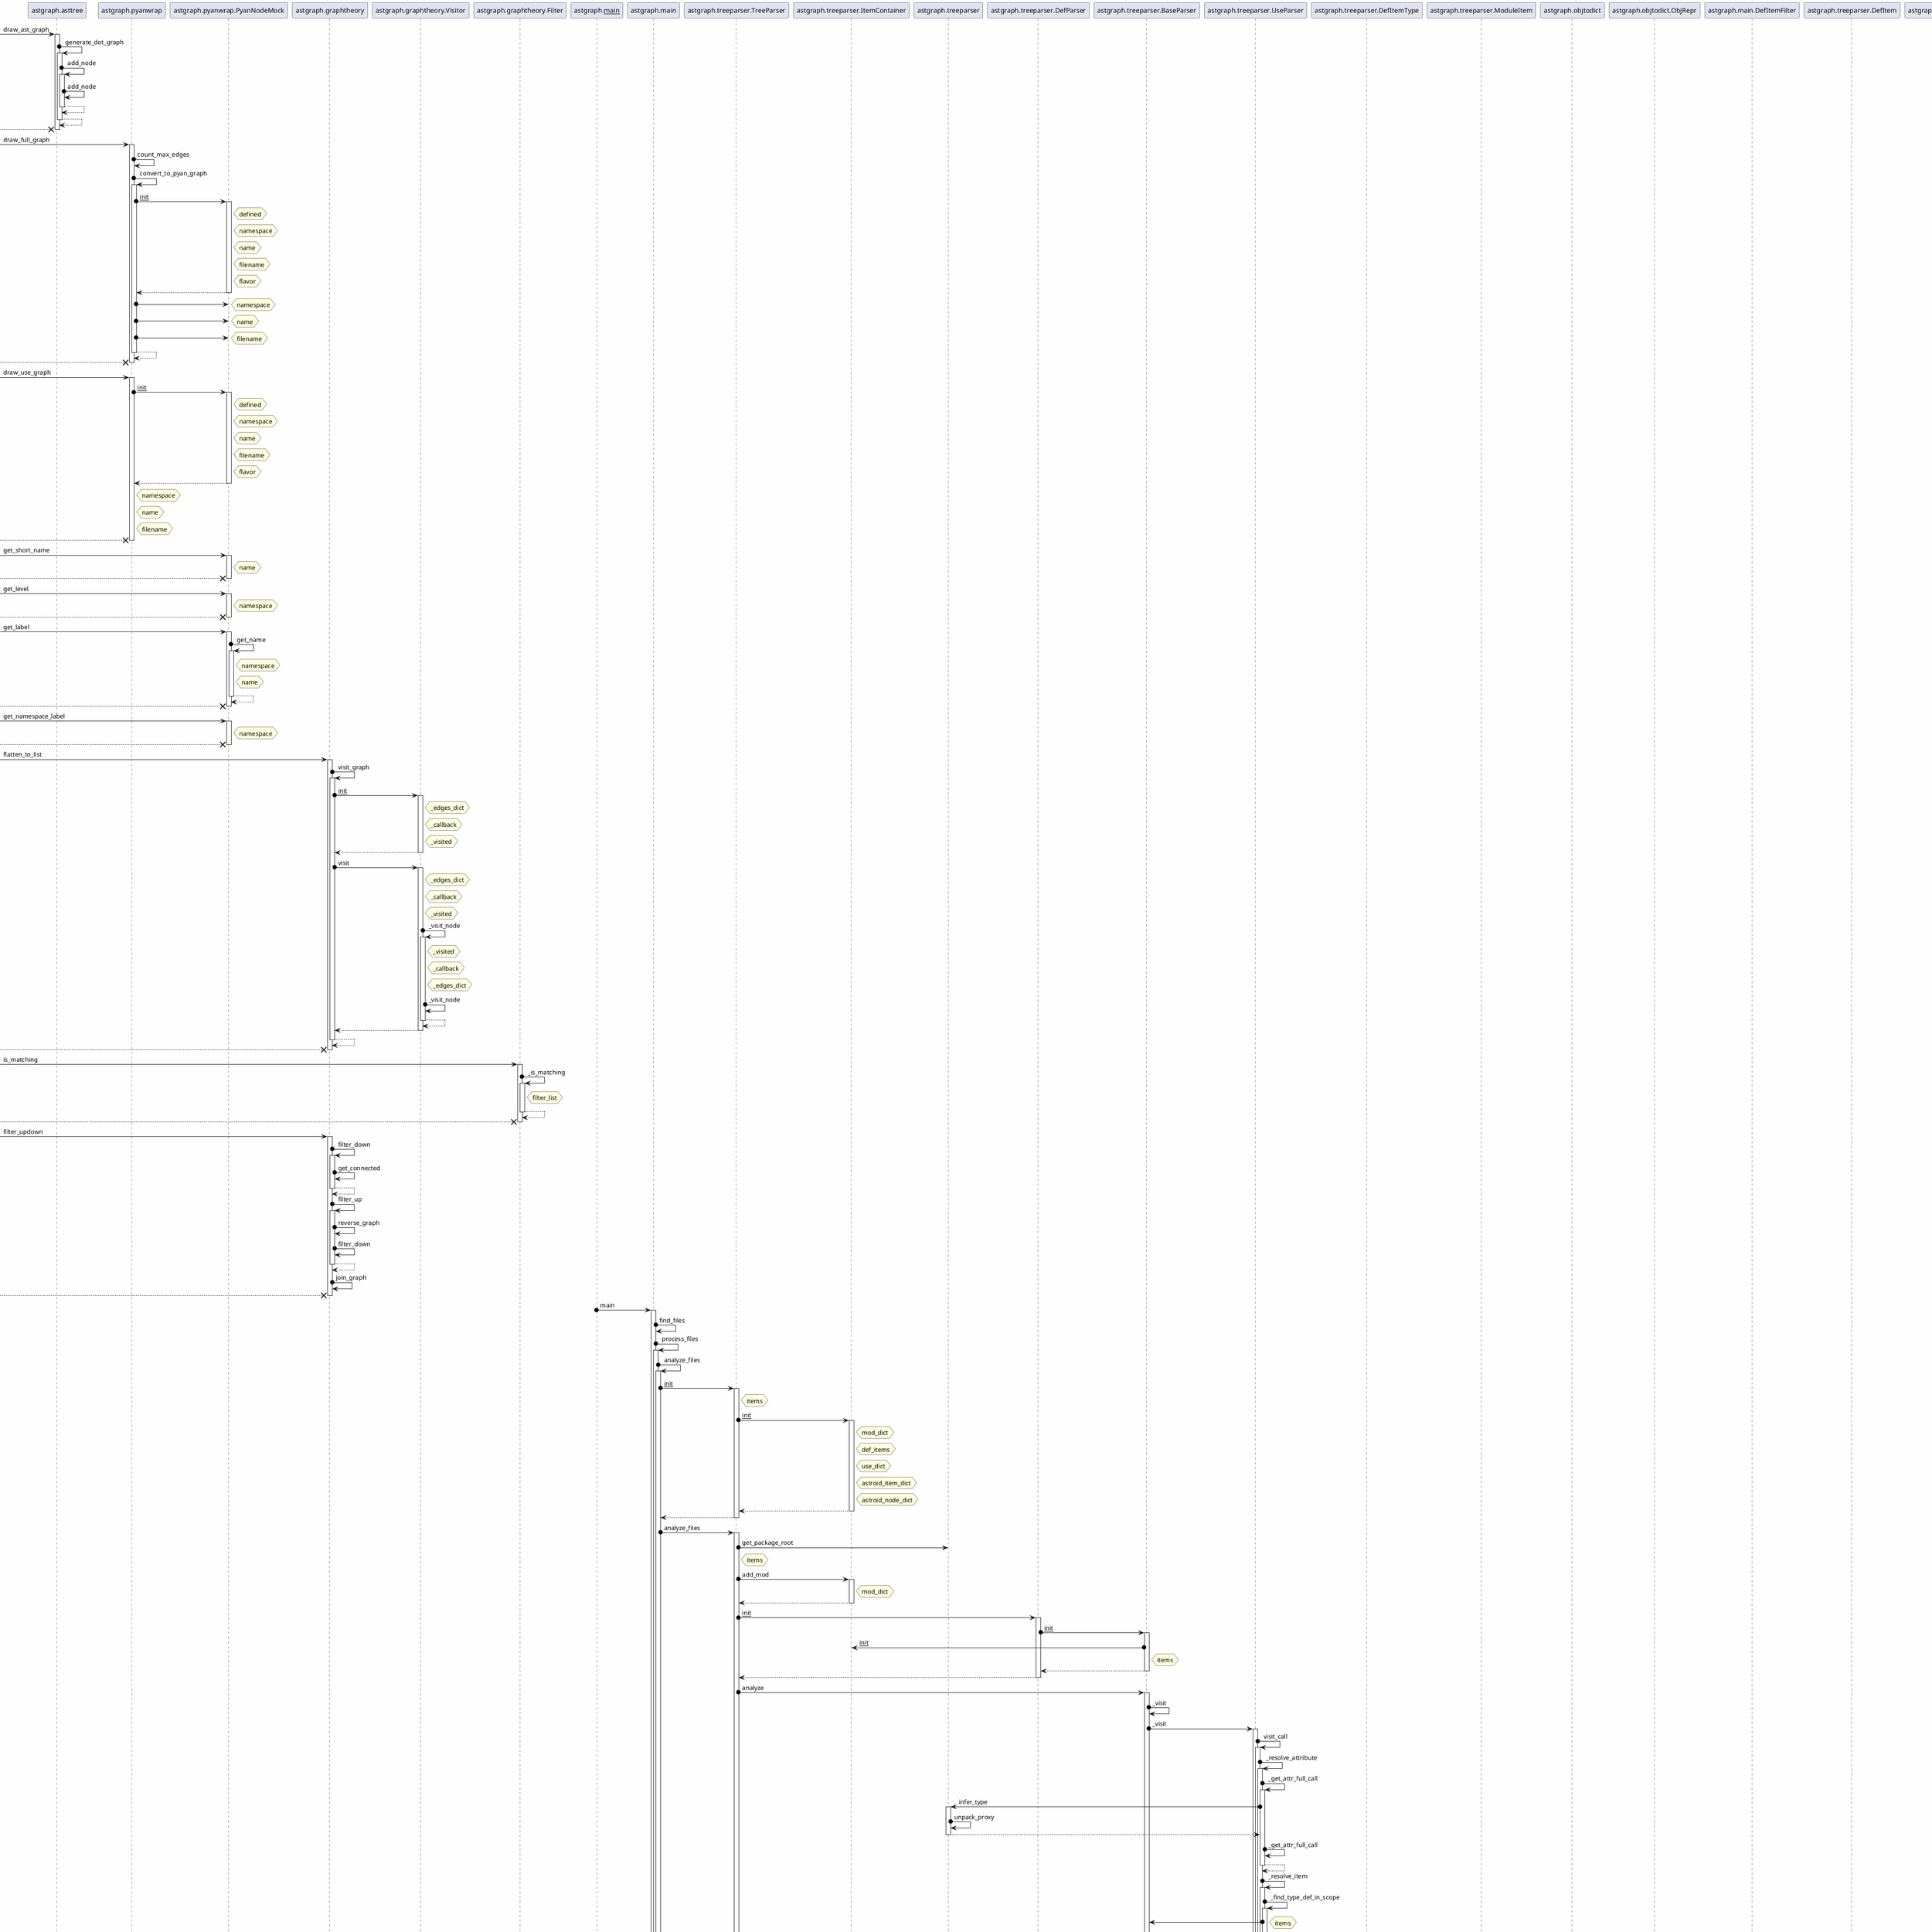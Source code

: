 @startuml

skinparam backgroundColor #FEFEFE


[-> astgraph.asttree : draw_ast_graph
activate astgraph.asttree
  astgraph.asttree o-> astgraph.asttree : generate_dot_graph
  activate astgraph.asttree
    astgraph.asttree o-> astgraph.asttree : add_node
    activate astgraph.asttree
      astgraph.asttree o-> astgraph.asttree : add_node
    astgraph.asttree --> astgraph.asttree
    deactivate astgraph.asttree

  astgraph.asttree --> astgraph.asttree
  deactivate astgraph.asttree

[-->x astgraph.asttree
deactivate astgraph.asttree

[-> astgraph.pyanwrap : draw_full_graph
activate astgraph.pyanwrap
  astgraph.pyanwrap o-> astgraph.pyanwrap : count_max_edges
  astgraph.pyanwrap o-> astgraph.pyanwrap : convert_to_pyan_graph
  activate astgraph.pyanwrap
    astgraph.pyanwrap o-> astgraph.pyanwrap.PyanNodeMock : __init__
    activate astgraph.pyanwrap.PyanNodeMock
      hnote right of astgraph.pyanwrap.PyanNodeMock
      defined
      endnote
      hnote right of astgraph.pyanwrap.PyanNodeMock
      namespace
      endnote
      hnote right of astgraph.pyanwrap.PyanNodeMock
      name
      endnote
      hnote right of astgraph.pyanwrap.PyanNodeMock
      filename
      endnote
      hnote right of astgraph.pyanwrap.PyanNodeMock
      flavor
      endnote
    astgraph.pyanwrap.PyanNodeMock --> astgraph.pyanwrap
    deactivate astgraph.pyanwrap.PyanNodeMock

    astgraph.pyanwrap o-> astgraph.pyanwrap.PyanNodeMock 
    hnote right
    namespace
    end note
    astgraph.pyanwrap o-> astgraph.pyanwrap.PyanNodeMock 
    hnote right
    name
    end note
    astgraph.pyanwrap o-> astgraph.pyanwrap.PyanNodeMock 
    hnote right
    filename
    end note
  astgraph.pyanwrap --> astgraph.pyanwrap
  deactivate astgraph.pyanwrap

[-->x astgraph.pyanwrap
deactivate astgraph.pyanwrap

[-> astgraph.pyanwrap : draw_use_graph
activate astgraph.pyanwrap
  astgraph.pyanwrap o-> astgraph.pyanwrap.PyanNodeMock : __init__
  activate astgraph.pyanwrap.PyanNodeMock
    hnote right of astgraph.pyanwrap.PyanNodeMock
    defined
    endnote
    hnote right of astgraph.pyanwrap.PyanNodeMock
    namespace
    endnote
    hnote right of astgraph.pyanwrap.PyanNodeMock
    name
    endnote
    hnote right of astgraph.pyanwrap.PyanNodeMock
    filename
    endnote
    hnote right of astgraph.pyanwrap.PyanNodeMock
    flavor
    endnote
  astgraph.pyanwrap.PyanNodeMock --> astgraph.pyanwrap
  deactivate astgraph.pyanwrap.PyanNodeMock

  hnote right of astgraph.pyanwrap
  namespace
  endnote
  hnote right of astgraph.pyanwrap
  name
  endnote
  hnote right of astgraph.pyanwrap
  filename
  endnote
[-->x astgraph.pyanwrap
deactivate astgraph.pyanwrap

[-> astgraph.pyanwrap.PyanNodeMock : get_short_name
activate astgraph.pyanwrap.PyanNodeMock
  hnote right of astgraph.pyanwrap.PyanNodeMock
  name
  endnote
[-->x astgraph.pyanwrap.PyanNodeMock
deactivate astgraph.pyanwrap.PyanNodeMock

[-> astgraph.pyanwrap.PyanNodeMock : get_level
activate astgraph.pyanwrap.PyanNodeMock
  hnote right of astgraph.pyanwrap.PyanNodeMock
  namespace
  endnote
[-->x astgraph.pyanwrap.PyanNodeMock
deactivate astgraph.pyanwrap.PyanNodeMock

[-> astgraph.pyanwrap.PyanNodeMock : get_label
activate astgraph.pyanwrap.PyanNodeMock
  astgraph.pyanwrap.PyanNodeMock o-> astgraph.pyanwrap.PyanNodeMock : get_name
  activate astgraph.pyanwrap.PyanNodeMock
    hnote right of astgraph.pyanwrap.PyanNodeMock
    namespace
    endnote
    hnote right of astgraph.pyanwrap.PyanNodeMock
    name
    endnote
  astgraph.pyanwrap.PyanNodeMock --> astgraph.pyanwrap.PyanNodeMock
  deactivate astgraph.pyanwrap.PyanNodeMock

[-->x astgraph.pyanwrap.PyanNodeMock
deactivate astgraph.pyanwrap.PyanNodeMock

[-> astgraph.pyanwrap.PyanNodeMock : get_namespace_label
activate astgraph.pyanwrap.PyanNodeMock
  hnote right of astgraph.pyanwrap.PyanNodeMock
  namespace
  endnote
[-->x astgraph.pyanwrap.PyanNodeMock
deactivate astgraph.pyanwrap.PyanNodeMock

[-> astgraph.graphtheory : flatten_to_list
activate astgraph.graphtheory
  astgraph.graphtheory o-> astgraph.graphtheory : visit_graph
  activate astgraph.graphtheory
    astgraph.graphtheory o-> astgraph.graphtheory.Visitor : __init__
    activate astgraph.graphtheory.Visitor
      hnote right of astgraph.graphtheory.Visitor
      _edges_dict
      endnote
      hnote right of astgraph.graphtheory.Visitor
      _callback
      endnote
      hnote right of astgraph.graphtheory.Visitor
      _visited
      endnote
    astgraph.graphtheory.Visitor --> astgraph.graphtheory
    deactivate astgraph.graphtheory.Visitor

    astgraph.graphtheory o-> astgraph.graphtheory.Visitor : visit
    activate astgraph.graphtheory.Visitor
      hnote right of astgraph.graphtheory.Visitor
      _edges_dict
      endnote
      hnote right of astgraph.graphtheory.Visitor
      _callback
      endnote
      hnote right of astgraph.graphtheory.Visitor
      _visited
      endnote
      astgraph.graphtheory.Visitor o-> astgraph.graphtheory.Visitor : _visit_node
      activate astgraph.graphtheory.Visitor
        hnote right of astgraph.graphtheory.Visitor
        _visited
        endnote
        hnote right of astgraph.graphtheory.Visitor
        _callback
        endnote
        hnote right of astgraph.graphtheory.Visitor
        _edges_dict
        endnote
        astgraph.graphtheory.Visitor o-> astgraph.graphtheory.Visitor : _visit_node
      astgraph.graphtheory.Visitor --> astgraph.graphtheory.Visitor
      deactivate astgraph.graphtheory.Visitor

    astgraph.graphtheory.Visitor --> astgraph.graphtheory
    deactivate astgraph.graphtheory.Visitor

  astgraph.graphtheory --> astgraph.graphtheory
  deactivate astgraph.graphtheory

[-->x astgraph.graphtheory
deactivate astgraph.graphtheory

[-> astgraph.graphtheory.Filter : is_matching
activate astgraph.graphtheory.Filter
  astgraph.graphtheory.Filter o-> astgraph.graphtheory.Filter : _is_matching
  activate astgraph.graphtheory.Filter
    hnote right of astgraph.graphtheory.Filter
    filter_list
    endnote
  astgraph.graphtheory.Filter --> astgraph.graphtheory.Filter
  deactivate astgraph.graphtheory.Filter

[-->x astgraph.graphtheory.Filter
deactivate astgraph.graphtheory.Filter

[-> astgraph.graphtheory : filter_updown
activate astgraph.graphtheory
  astgraph.graphtheory o-> astgraph.graphtheory : filter_down
  activate astgraph.graphtheory
    astgraph.graphtheory o-> astgraph.graphtheory : get_connected
  astgraph.graphtheory --> astgraph.graphtheory
  deactivate astgraph.graphtheory

  astgraph.graphtheory o-> astgraph.graphtheory : filter_up
  activate astgraph.graphtheory
    astgraph.graphtheory o-> astgraph.graphtheory : reverse_graph
    astgraph.graphtheory o-> astgraph.graphtheory : filter_down
  astgraph.graphtheory --> astgraph.graphtheory
  deactivate astgraph.graphtheory

  astgraph.graphtheory o-> astgraph.graphtheory : join_graph
[-->x astgraph.graphtheory
deactivate astgraph.graphtheory

astgraph.__main__ o-> astgraph.main : main
activate astgraph.main
  astgraph.main o-> astgraph.main : find_files
  astgraph.main o-> astgraph.main : process_files
  activate astgraph.main
    astgraph.main o-> astgraph.main : analyze_files
    activate astgraph.main
      astgraph.main o-> astgraph.treeparser.TreeParser : __init__
      activate astgraph.treeparser.TreeParser
        hnote right of astgraph.treeparser.TreeParser
        items
        endnote
        astgraph.treeparser.TreeParser o-> astgraph.treeparser.ItemContainer : __init__
        activate astgraph.treeparser.ItemContainer
          hnote right of astgraph.treeparser.ItemContainer
          mod_dict
          endnote
          hnote right of astgraph.treeparser.ItemContainer
          def_items
          endnote
          hnote right of astgraph.treeparser.ItemContainer
          use_dict
          endnote
          hnote right of astgraph.treeparser.ItemContainer
          astroid_item_dict
          endnote
          hnote right of astgraph.treeparser.ItemContainer
          astroid_node_dict
          endnote
        astgraph.treeparser.ItemContainer --> astgraph.treeparser.TreeParser
        deactivate astgraph.treeparser.ItemContainer

      astgraph.treeparser.TreeParser --> astgraph.main
      deactivate astgraph.treeparser.TreeParser

      astgraph.main o-> astgraph.treeparser.TreeParser : analyze_files
      activate astgraph.treeparser.TreeParser
        astgraph.treeparser.TreeParser o-> astgraph.treeparser : get_package_root
        hnote right of astgraph.treeparser.TreeParser
        items
        endnote
        astgraph.treeparser.TreeParser o-> astgraph.treeparser.ItemContainer : add_mod
        activate astgraph.treeparser.ItemContainer
          hnote right of astgraph.treeparser.ItemContainer
          mod_dict
          endnote
        astgraph.treeparser.ItemContainer --> astgraph.treeparser.TreeParser
        deactivate astgraph.treeparser.ItemContainer

        astgraph.treeparser.TreeParser o-> astgraph.treeparser.DefParser : __init__
        activate astgraph.treeparser.DefParser
          astgraph.treeparser.DefParser o-> astgraph.treeparser.BaseParser : __init__
          activate astgraph.treeparser.BaseParser
            astgraph.treeparser.BaseParser o-> astgraph.treeparser.ItemContainer : __init__
            hnote right of astgraph.treeparser.BaseParser
            items
            endnote
          astgraph.treeparser.BaseParser --> astgraph.treeparser.DefParser
          deactivate astgraph.treeparser.BaseParser

        astgraph.treeparser.DefParser --> astgraph.treeparser.TreeParser
        deactivate astgraph.treeparser.DefParser

        astgraph.treeparser.TreeParser o-> astgraph.treeparser.BaseParser : analyze
        activate astgraph.treeparser.BaseParser
          astgraph.treeparser.BaseParser o-> astgraph.treeparser.BaseParser : _visit
          astgraph.treeparser.BaseParser o-> astgraph.treeparser.UseParser : _visit
          activate astgraph.treeparser.UseParser
            astgraph.treeparser.UseParser o-> astgraph.treeparser.UseParser : visit_call
            activate astgraph.treeparser.UseParser
              astgraph.treeparser.UseParser o-> astgraph.treeparser.UseParser : _resolve_attribute
              activate astgraph.treeparser.UseParser
                astgraph.treeparser.UseParser o-> astgraph.treeparser.UseParser : _get_attr_full_call
                activate astgraph.treeparser.UseParser
                  astgraph.treeparser.UseParser o-> astgraph.treeparser : infer_type
                  activate astgraph.treeparser
                    astgraph.treeparser o-> astgraph.treeparser : unpack_proxy
                  astgraph.treeparser --> astgraph.treeparser.UseParser
                  deactivate astgraph.treeparser

                  astgraph.treeparser.UseParser o-> astgraph.treeparser.UseParser : _get_attr_full_call
                astgraph.treeparser.UseParser --> astgraph.treeparser.UseParser
                deactivate astgraph.treeparser.UseParser

                astgraph.treeparser.UseParser o-> astgraph.treeparser.UseParser : _resolve_item
                activate astgraph.treeparser.UseParser
                  astgraph.treeparser.UseParser o-> astgraph.treeparser.UseParser : _find_type_def_in_scope
                  activate astgraph.treeparser.UseParser
                    astgraph.treeparser.UseParser o-> astgraph.treeparser.BaseParser 
                    hnote right
                    items
                    end note
                    astgraph.treeparser.UseParser o-> astgraph.treeparser.UseParser : _visit
                  astgraph.treeparser.UseParser --> astgraph.treeparser.UseParser
                  deactivate astgraph.treeparser.UseParser

                  astgraph.treeparser.UseParser o-> astgraph.treeparser.BaseParser 
                  hnote right
                  items
                  end note
                astgraph.treeparser.UseParser --> astgraph.treeparser.UseParser
                deactivate astgraph.treeparser.UseParser

              astgraph.treeparser.UseParser --> astgraph.treeparser.UseParser
              deactivate astgraph.treeparser.UseParser

              astgraph.treeparser.UseParser o-> astgraph.treeparser.BaseParser 
              hnote right
              items
              end note
              astgraph.treeparser.UseParser o-> astgraph.treeparser.DefItemType 
              hnote right
              MODULE
              end note
              astgraph.treeparser.UseParser o-> astgraph.treeparser.DefItemType 
              hnote right
              CLASS
              end note
              astgraph.treeparser.UseParser o-> astgraph.treeparser.UseParser : _get_callable
              activate astgraph.treeparser.UseParser
                astgraph.treeparser.UseParser o-> astgraph.treeparser.DefItemType 
                hnote right
                CLASS
                end note
                astgraph.treeparser.UseParser o-> astgraph.treeparser.BaseParser 
                hnote right
                items
                end note
                astgraph.treeparser.UseParser o-> astgraph.treeparser.DefItemType 
                hnote right
                DEF_METHOD
                end note
              astgraph.treeparser.UseParser --> astgraph.treeparser.UseParser
              deactivate astgraph.treeparser.UseParser

              astgraph.treeparser.UseParser o-> astgraph.treeparser.BaseParser : _visit_list
              activate astgraph.treeparser.BaseParser
                astgraph.treeparser.BaseParser o-> astgraph.treeparser.BaseParser : _visit
                astgraph.treeparser.BaseParser o-> astgraph.treeparser.UseParser : _visit
                astgraph.treeparser.BaseParser o-> astgraph.treeparser.DefParser : _visit
                activate astgraph.treeparser.DefParser
                  astgraph.treeparser.DefParser o-> astgraph.treeparser.DefParser : visit_module
                  activate astgraph.treeparser.DefParser
                    astgraph.treeparser.DefParser o-> astgraph.treeparser.BaseParser 
                    hnote right
                    items
                    end note
                    astgraph.treeparser.DefParser o-> astgraph.treeparser.ModuleItem 
                    hnote right
                    filename
                    end note
                    astgraph.treeparser.DefParser o-> astgraph.treeparser.DefParser : _visit_children
                    activate astgraph.treeparser.DefParser
                      astgraph.treeparser.DefParser o-> astgraph.treeparser.DefParser : _visit
                    astgraph.treeparser.DefParser --> astgraph.treeparser.DefParser
                    deactivate astgraph.treeparser.DefParser

                  astgraph.treeparser.DefParser --> astgraph.treeparser.DefParser
                  deactivate astgraph.treeparser.DefParser

                  astgraph.treeparser.DefParser o-> astgraph.treeparser.DefParser : visit_classdef
                  activate astgraph.treeparser.DefParser
                    astgraph.treeparser.DefParser o-> astgraph.treeparser.BaseParser 
                    hnote right
                    items
                    end note
                    astgraph.treeparser.DefParser o-> astgraph.treeparser.DefItemType 
                    hnote right
                    CLASS
                    end note
                    astgraph.treeparser.DefParser o-> astgraph.treeparser.DefParser : _visit_children
                  astgraph.treeparser.DefParser --> astgraph.treeparser.DefParser
                  deactivate astgraph.treeparser.DefParser

                  astgraph.treeparser.DefParser o-> astgraph.treeparser.DefParser : visit_functiondef
                  activate astgraph.treeparser.DefParser
                    astgraph.treeparser.DefParser o-> astgraph.treeparser.BaseParser 
                    hnote right
                    items
                    end note
                    astgraph.treeparser.DefParser o-> astgraph.treeparser.DefItemType 
                    hnote right
                    DEF_METHOD
                    end note
                    astgraph.treeparser.DefParser o-> astgraph.treeparser.DefParser : _visit_children
                  astgraph.treeparser.DefParser --> astgraph.treeparser.DefParser
                  deactivate astgraph.treeparser.DefParser

                  astgraph.treeparser.DefParser o-> astgraph.treeparser.DefParser : _visit_children
                astgraph.treeparser.DefParser --> astgraph.treeparser.BaseParser
                deactivate astgraph.treeparser.DefParser

              astgraph.treeparser.BaseParser --> astgraph.treeparser.UseParser
              deactivate astgraph.treeparser.BaseParser

            astgraph.treeparser.UseParser --> astgraph.treeparser.UseParser
            deactivate astgraph.treeparser.UseParser

            astgraph.treeparser.UseParser o-> astgraph.treeparser.UseParser : visit_keyword
            activate astgraph.treeparser.UseParser
              astgraph.treeparser.UseParser o-> astgraph.treeparser.UseParser : _resolve_attribute
              astgraph.treeparser.UseParser o-> astgraph.treeparser.BaseParser 
              hnote right
              items
              end note
              astgraph.treeparser.UseParser o-> astgraph.treeparser.DefItemType 
              hnote right
              MODULE
              end note
              astgraph.treeparser.UseParser o-> astgraph.treeparser.DefItemType 
              hnote right
              CLASS
              end note
            astgraph.treeparser.UseParser --> astgraph.treeparser.UseParser
            deactivate astgraph.treeparser.UseParser

            astgraph.treeparser.UseParser o-> astgraph.treeparser.UseParser : visit_assignname
            activate astgraph.treeparser.UseParser
              astgraph.treeparser.UseParser o-> astgraph.treeparser.BaseParser 
              hnote right
              items
              end note
              astgraph.treeparser.UseParser o-> astgraph.treeparser.DefItemType 
              hnote right
              MEMBER
              end note
              astgraph.treeparser.UseParser o-> astgraph.treeparser.UseParser : _visit_children
              activate astgraph.treeparser.UseParser
                astgraph.treeparser.UseParser o-> astgraph.treeparser.UseParser : _visit
              astgraph.treeparser.UseParser --> astgraph.treeparser.UseParser
              deactivate astgraph.treeparser.UseParser

            astgraph.treeparser.UseParser --> astgraph.treeparser.UseParser
            deactivate astgraph.treeparser.UseParser

            astgraph.treeparser.UseParser o-> astgraph.treeparser.UseParser : visit_assignattr
            activate astgraph.treeparser.UseParser
              astgraph.treeparser.UseParser o-> astgraph.treeparser.UseParser : _handle_name
              activate astgraph.treeparser.UseParser
                astgraph.treeparser.UseParser o-> astgraph.treeparser.UseParser : _find_type_def
                activate astgraph.treeparser.UseParser
                  astgraph.treeparser.UseParser o-> astgraph.treeparser : get_type
                  astgraph.treeparser.UseParser o-> astgraph.treeparser.UseParser : _find_type_def_in_scope
                astgraph.treeparser.UseParser --> astgraph.treeparser.UseParser
                deactivate astgraph.treeparser.UseParser

                astgraph.treeparser.UseParser o-> astgraph.treeparser.DefItemType 
                hnote right
                CLASS
                end note
                astgraph.treeparser.UseParser o-> astgraph.treeparser.BaseParser 
                hnote right
                items
                end note
                astgraph.treeparser.UseParser o-> astgraph.treeparser.DefItemType 
                hnote right
                MEMBER
                end note
                astgraph.treeparser.UseParser o-> astgraph.treeparser.UseParser : _get_callable_def
                activate astgraph.treeparser.UseParser
                  astgraph.treeparser.UseParser o-> astgraph.treeparser.UseParser : _find_type_def
                  astgraph.treeparser.UseParser o-> astgraph.treeparser.UseParser : _get_callable
                astgraph.treeparser.UseParser --> astgraph.treeparser.UseParser
                deactivate astgraph.treeparser.UseParser

              astgraph.treeparser.UseParser --> astgraph.treeparser.UseParser
              deactivate astgraph.treeparser.UseParser

              astgraph.treeparser.UseParser o-> astgraph.treeparser.UseParser : _visit_children
            astgraph.treeparser.UseParser --> astgraph.treeparser.UseParser
            deactivate astgraph.treeparser.UseParser

            astgraph.treeparser.UseParser o-> astgraph.treeparser.UseParser : visit_annassign
            activate astgraph.treeparser.UseParser
              astgraph.treeparser.UseParser o-> astgraph.treeparser.UseParser : _visit_children
              astgraph.treeparser.UseParser o-> astgraph.treeparser.UseParser : _resolve_attribute
              astgraph.treeparser.UseParser o-> astgraph.treeparser : infer_type
              astgraph.treeparser.UseParser o-> astgraph.treeparser.BaseParser 
              hnote right
              items
              end note
            astgraph.treeparser.UseParser --> astgraph.treeparser.UseParser
            deactivate astgraph.treeparser.UseParser

            astgraph.treeparser.UseParser o-> astgraph.treeparser.UseParser : visit_attribute
            activate astgraph.treeparser.UseParser
              astgraph.treeparser.UseParser o-> astgraph.treeparser.UseParser : _resolve_attribute
              astgraph.treeparser.UseParser o-> astgraph.treeparser.BaseParser 
              hnote right
              items
              end note
              astgraph.treeparser.UseParser o-> astgraph.treeparser.DefItemType 
              hnote right
              MODULE
              end note
              astgraph.treeparser.UseParser o-> astgraph.treeparser.DefItemType 
              hnote right
              CLASS
              end note
            astgraph.treeparser.UseParser --> astgraph.treeparser.UseParser
            deactivate astgraph.treeparser.UseParser

            astgraph.treeparser.UseParser o-> astgraph.treeparser.UseParser : _visit_children
          astgraph.treeparser.UseParser --> astgraph.treeparser.BaseParser
          deactivate astgraph.treeparser.UseParser

          astgraph.treeparser.BaseParser o-> astgraph.treeparser.DefParser : _visit
        astgraph.treeparser.BaseParser --> astgraph.treeparser.TreeParser
        deactivate astgraph.treeparser.BaseParser

        astgraph.treeparser.TreeParser o-> astgraph.treeparser.UseParser : __init__
        activate astgraph.treeparser.UseParser
          astgraph.treeparser.UseParser o-> astgraph.treeparser.BaseParser : __init__
        astgraph.treeparser.UseParser --> astgraph.treeparser.TreeParser
        deactivate astgraph.treeparser.UseParser

      astgraph.treeparser.TreeParser --> astgraph.main
      deactivate astgraph.treeparser.TreeParser

      astgraph.main o-> astgraph.treeparser.TreeParser 
      hnote right
      items
      end note
      astgraph.main o-> astgraph.objtodict : obj_to_dict
      activate astgraph.objtodict
        astgraph.objtodict o-> astgraph.objtodict.ObjRepr : __init__
        activate astgraph.objtodict.ObjRepr
          hnote right of astgraph.objtodict.ObjRepr
          _visited
          endnote
          hnote right of astgraph.objtodict.ObjRepr
          skip_meta_data
          endnote
          hnote right of astgraph.objtodict.ObjRepr
          ignore_fields
          endnote
        astgraph.objtodict.ObjRepr --> astgraph.objtodict
        deactivate astgraph.objtodict.ObjRepr

        astgraph.objtodict o-> astgraph.objtodict.ObjRepr : repr_obj
        activate astgraph.objtodict.ObjRepr
          hnote right of astgraph.objtodict.ObjRepr
          skip_meta_data
          endnote
          hnote right of astgraph.objtodict.ObjRepr
          ignore_fields
          endnote
          hnote right of astgraph.objtodict.ObjRepr
          _visited
          endnote
          astgraph.objtodict.ObjRepr o-> astgraph.objtodict.ObjRepr : _visit
          activate astgraph.objtodict.ObjRepr
            hnote right of astgraph.objtodict.ObjRepr
            _visited
            endnote
            hnote right of astgraph.objtodict.ObjRepr
            ignore_fields
            endnote
            astgraph.objtodict.ObjRepr o-> astgraph.objtodict.ObjRepr : _visit
            hnote right of astgraph.objtodict.ObjRepr
            skip_meta_data
            endnote
          astgraph.objtodict.ObjRepr --> astgraph.objtodict.ObjRepr
          deactivate astgraph.objtodict.ObjRepr

        astgraph.objtodict.ObjRepr --> astgraph.objtodict
        deactivate astgraph.objtodict.ObjRepr

      astgraph.objtodict --> astgraph.main
      deactivate astgraph.objtodict

      astgraph.main o-> astgraph.treeparser.ItemContainer : get_def_dict
      activate astgraph.treeparser.ItemContainer
        astgraph.treeparser.ItemContainer o-> astgraph.graphtheory : convert_to_list
        hnote right of astgraph.treeparser.ItemContainer
        def_items
        endnote
      astgraph.treeparser.ItemContainer --> astgraph.main
      deactivate astgraph.treeparser.ItemContainer

      astgraph.main o-> astgraph.main.DefItemFilter : __init__
      activate astgraph.main.DefItemFilter
        astgraph.main.DefItemFilter o-> astgraph.graphtheory.Filter : __init__
        activate astgraph.graphtheory.Filter
          hnote right of astgraph.graphtheory.Filter
          filter_list
          endnote
        astgraph.graphtheory.Filter --> astgraph.main.DefItemFilter
        deactivate astgraph.graphtheory.Filter

      astgraph.main.DefItemFilter --> astgraph.main
      deactivate astgraph.main.DefItemFilter

      astgraph.main o-> astgraph.graphtheory : filter_down
      activate astgraph.graphtheory
        astgraph.graphtheory o-> astgraph.graphtheory : get_connected
      astgraph.graphtheory --> astgraph.main
      deactivate astgraph.graphtheory

      astgraph.main o-> astgraph.treeparser.ItemContainer 
      hnote right
      use_dict
      end note
      astgraph.main o-> astgraph.graphtheory : join_graph
      astgraph.main o-> astgraph.graphtheory : filter_up
      activate astgraph.graphtheory
        astgraph.graphtheory o-> astgraph.graphtheory : reverse_graph
        astgraph.graphtheory o-> astgraph.graphtheory : filter_down
      astgraph.graphtheory --> astgraph.main
      deactivate astgraph.graphtheory

    astgraph.main --> astgraph.main
    deactivate astgraph.main

  astgraph.main --> astgraph.main
  deactivate astgraph.main

astgraph.main --> astgraph.__main__
deactivate astgraph.main

[-> astgraph.treeparser : get_message
activate astgraph.treeparser
  astgraph.treeparser o-> astgraph.treeparser : get_top_node
[-->x astgraph.treeparser
deactivate astgraph.treeparser

[-> astgraph.treeparser.DefItem : info
activate astgraph.treeparser.DefItem
  astgraph.treeparser.DefItem o-> astgraph.treeparser.DefItem : get_full_name
  activate astgraph.treeparser.DefItem
    astgraph.treeparser.DefItem o-> astgraph.treeparser.DefItem : get_name
    activate astgraph.treeparser.DefItem
      hnote right of astgraph.treeparser.DefItem
      name
      endnote
    astgraph.treeparser.DefItem --> astgraph.treeparser.DefItem
    deactivate astgraph.treeparser.DefItem

    hnote right of astgraph.treeparser.DefItem
    parent
    endnote
  astgraph.treeparser.DefItem --> astgraph.treeparser.DefItem
  deactivate astgraph.treeparser.DefItem

  hnote right of astgraph.treeparser.DefItem
  type
  endnote
[-->x astgraph.treeparser.DefItem
deactivate astgraph.treeparser.DefItem

[-> astgraph.treeparser.DefItem : is_module
activate astgraph.treeparser.DefItem
  hnote right of astgraph.treeparser.DefItem
  type
  endnote
  hnote right of astgraph.treeparser.DefItem
  MODULE
  endnote
[-->x astgraph.treeparser.DefItem
deactivate astgraph.treeparser.DefItem

[-> astgraph.treeparser.DefItem : is_method
activate astgraph.treeparser.DefItem
  hnote right of astgraph.treeparser.DefItem
  type
  endnote
  hnote right of astgraph.treeparser.DefItem
  DEF_METHOD
  endnote
[-->x astgraph.treeparser.DefItem
deactivate astgraph.treeparser.DefItem

[-> astgraph.treeparser.DefItem : is_field
activate astgraph.treeparser.DefItem
  hnote right of astgraph.treeparser.DefItem
  type
  endnote
  hnote right of astgraph.treeparser.DefItem
  MEMBER
  endnote
[-->x astgraph.treeparser.DefItem
deactivate astgraph.treeparser.DefItem

[-> astgraph.treeparser.DefItem : append
activate astgraph.treeparser.DefItem
  hnote right of astgraph.treeparser.DefItem
  items
  endnote
[-->x astgraph.treeparser.DefItem
deactivate astgraph.treeparser.DefItem

[-> astgraph.treeparser.DefItem : get_namespace
activate astgraph.treeparser.DefItem
  hnote right of astgraph.treeparser.DefItem
  parent
  endnote
[-->x astgraph.treeparser.DefItem
deactivate astgraph.treeparser.DefItem

[-> astgraph.treeparser.DefItem : get_filename
activate astgraph.treeparser.DefItem
  hnote right of astgraph.treeparser.DefItem
  parent
  endnote
[-->x astgraph.treeparser.DefItem
deactivate astgraph.treeparser.DefItem

[-> astgraph.treeparser.DefItem : get_child
activate astgraph.treeparser.DefItem
  hnote right of astgraph.treeparser.DefItem
  items
  endnote
[-->x astgraph.treeparser.DefItem
deactivate astgraph.treeparser.DefItem

[-> astgraph.treeparser.DefItem : to_string
activate astgraph.treeparser.DefItem
  hnote right of astgraph.treeparser.DefItem
  name
  endnote
  hnote right of astgraph.treeparser.DefItem
  type
  endnote
[-->x astgraph.treeparser.DefItem
deactivate astgraph.treeparser.DefItem

[-> astgraph.treeparser.DefItem : __repr__
activate astgraph.treeparser.DefItem
  astgraph.treeparser.DefItem o-> astgraph.treeparser.DefItem : get_full_name
  activate astgraph.treeparser.DefItem
    astgraph.treeparser.DefItem o-> astgraph.treeparser.DefItem : get_name
    activate astgraph.treeparser.DefItem
      hnote right of astgraph.treeparser.DefItem
      name
      endnote
    astgraph.treeparser.DefItem --> astgraph.treeparser.DefItem
    deactivate astgraph.treeparser.DefItem

    hnote right of astgraph.treeparser.DefItem
    parent
    endnote
  astgraph.treeparser.DefItem --> astgraph.treeparser.DefItem
  deactivate astgraph.treeparser.DefItem

  hnote right of astgraph.treeparser.DefItem
  type
  endnote
[-->x astgraph.treeparser.DefItem
deactivate astgraph.treeparser.DefItem

[-> astgraph.treeparser.ModuleItem : get_namespace
activate astgraph.treeparser.ModuleItem
  hnote right of astgraph.treeparser.ModuleItem
  namespace
  endnote
[-->x astgraph.treeparser.ModuleItem
deactivate astgraph.treeparser.ModuleItem

[-> astgraph.treeparser.ModuleItem : get_filename
activate astgraph.treeparser.ModuleItem
  hnote right of astgraph.treeparser.ModuleItem
  filename
  endnote
[-->x astgraph.treeparser.ModuleItem
deactivate astgraph.treeparser.ModuleItem

[-> astgraph.treeparser.ItemContainer : get_def_list
activate astgraph.treeparser.ItemContainer
  hnote right of astgraph.treeparser.ItemContainer
  def_items
  endnote
[-->x astgraph.treeparser.ItemContainer
deactivate astgraph.treeparser.ItemContainer

[-> astgraph.treeparser.ItemContainer : get_use_list
activate astgraph.treeparser.ItemContainer
  hnote right of astgraph.treeparser.ItemContainer
  use_dict
  endnote
[-->x astgraph.treeparser.ItemContainer
deactivate astgraph.treeparser.ItemContainer

[-> astgraph.treeparser.ItemContainer : create_def
activate astgraph.treeparser.ItemContainer
  hnote right of astgraph.treeparser.ItemContainer
  MODULE
  endnote
  astgraph.treeparser.ItemContainer o-> astgraph.treeparser.ModuleItem : __init__
  activate astgraph.treeparser.ModuleItem
    astgraph.treeparser.ModuleItem o-> astgraph.treeparser.DefItem : __init__
    activate astgraph.treeparser.DefItem
      hnote right of astgraph.treeparser.DefItem
      node_id
      endnote
      hnote right of astgraph.treeparser.DefItem
      type
      endnote
      hnote right of astgraph.treeparser.DefItem
      parent
      endnote
      hnote right of astgraph.treeparser.DefItem
      name
      endnote
      hnote right of astgraph.treeparser.DefItem
      items
      endnote
      hnote right of astgraph.treeparser.DefItem
      type_hint
      endnote
    astgraph.treeparser.DefItem --> astgraph.treeparser.ModuleItem
    deactivate astgraph.treeparser.DefItem

    astgraph.treeparser.ModuleItem o-> astgraph.treeparser.DefItemType 
    hnote right
    MODULE
    end note
    hnote right of astgraph.treeparser.ModuleItem
    namespace
    endnote
    hnote right of astgraph.treeparser.ModuleItem
    filename
    endnote
  astgraph.treeparser.ModuleItem --> astgraph.treeparser.ItemContainer
  deactivate astgraph.treeparser.ModuleItem

  astgraph.treeparser.ItemContainer o-> astgraph.treeparser.DefItem : __init__
  hnote right of astgraph.treeparser.ItemContainer
  astroid_item_dict
  endnote
  hnote right of astgraph.treeparser.ItemContainer
  astroid_node_dict
  endnote
[-->x astgraph.treeparser.ItemContainer
deactivate astgraph.treeparser.ItemContainer

[-> astgraph.treeparser.ItemContainer : create_module_def
activate astgraph.treeparser.ItemContainer
  astgraph.treeparser.ItemContainer o-> astgraph.treeparser.ModuleItem : __init__
  activate astgraph.treeparser.ModuleItem
    astgraph.treeparser.ModuleItem o-> astgraph.treeparser.DefItem : __init__
    activate astgraph.treeparser.DefItem
      hnote right of astgraph.treeparser.DefItem
      node_id
      endnote
      hnote right of astgraph.treeparser.DefItem
      type
      endnote
      hnote right of astgraph.treeparser.DefItem
      parent
      endnote
      hnote right of astgraph.treeparser.DefItem
      name
      endnote
      hnote right of astgraph.treeparser.DefItem
      items
      endnote
      hnote right of astgraph.treeparser.DefItem
      type_hint
      endnote
    astgraph.treeparser.DefItem --> astgraph.treeparser.ModuleItem
    deactivate astgraph.treeparser.DefItem

    astgraph.treeparser.ModuleItem o-> astgraph.treeparser.DefItemType 
    hnote right
    MODULE
    end note
    hnote right of astgraph.treeparser.ModuleItem
    namespace
    endnote
    hnote right of astgraph.treeparser.ModuleItem
    filename
    endnote
  astgraph.treeparser.ModuleItem --> astgraph.treeparser.ItemContainer
  deactivate astgraph.treeparser.ModuleItem

  hnote right of astgraph.treeparser.ItemContainer
  astroid_item_dict
  endnote
  hnote right of astgraph.treeparser.ItemContainer
  astroid_node_dict
  endnote
[-->x astgraph.treeparser.ItemContainer
deactivate astgraph.treeparser.ItemContainer

[-> astgraph.treeparser.ItemContainer : append_def
activate astgraph.treeparser.ItemContainer
  hnote right of astgraph.treeparser.ItemContainer
  MODULE
  endnote
  hnote right of astgraph.treeparser.ItemContainer
  def_items
  endnote
  astgraph.treeparser.ItemContainer o-> astgraph.treeparser.ItemContainer : find_scope_by_id
  activate astgraph.treeparser.ItemContainer
    hnote right of astgraph.treeparser.ItemContainer
    astroid_node_dict
    endnote
    astgraph.treeparser.ItemContainer o-> astgraph.treeparser.ItemContainer : find_scope
    activate astgraph.treeparser.ItemContainer
      astgraph.treeparser.ItemContainer o-> astgraph.treeparser.ItemContainer : find_def_item
      activate astgraph.treeparser.ItemContainer
        hnote right of astgraph.treeparser.ItemContainer
        astroid_item_dict
        endnote
      astgraph.treeparser.ItemContainer --> astgraph.treeparser.ItemContainer
      deactivate astgraph.treeparser.ItemContainer

    astgraph.treeparser.ItemContainer --> astgraph.treeparser.ItemContainer
    deactivate astgraph.treeparser.ItemContainer

  astgraph.treeparser.ItemContainer --> astgraph.treeparser.ItemContainer
  deactivate astgraph.treeparser.ItemContainer

  astgraph.treeparser.ItemContainer o-> astgraph.treeparser.ItemContainer : append_def_parent
  activate astgraph.treeparser.ItemContainer
    hnote right of astgraph.treeparser.ItemContainer
    def_items
    endnote
  astgraph.treeparser.ItemContainer --> astgraph.treeparser.ItemContainer
  deactivate astgraph.treeparser.ItemContainer

[-->x astgraph.treeparser.ItemContainer
deactivate astgraph.treeparser.ItemContainer

[-> astgraph.treeparser.ItemContainer : append_use
activate astgraph.treeparser.ItemContainer
  hnote right of astgraph.treeparser.ItemContainer
  use_dict
  endnote
[-->x astgraph.treeparser.ItemContainer
deactivate astgraph.treeparser.ItemContainer

[-> astgraph.treeparser.ItemContainer : find_parent_scope_def
activate astgraph.treeparser.ItemContainer
  astgraph.treeparser.ItemContainer o-> astgraph.treeparser.ItemContainer : find_def_item
  activate astgraph.treeparser.ItemContainer
    hnote right of astgraph.treeparser.ItemContainer
    astroid_item_dict
    endnote
  astgraph.treeparser.ItemContainer --> astgraph.treeparser.ItemContainer
  deactivate astgraph.treeparser.ItemContainer

[-->x astgraph.treeparser.ItemContainer
deactivate astgraph.treeparser.ItemContainer

[-> astgraph.treeparser.ItemContainer : find_scope_class
activate astgraph.treeparser.ItemContainer
  astgraph.treeparser.ItemContainer o-> astgraph.treeparser.ItemContainer : find_def_item
  activate astgraph.treeparser.ItemContainer
    hnote right of astgraph.treeparser.ItemContainer
    astroid_item_dict
    endnote
  astgraph.treeparser.ItemContainer --> astgraph.treeparser.ItemContainer
  deactivate astgraph.treeparser.ItemContainer

  hnote right of astgraph.treeparser.ItemContainer
  CLASS
  endnote
[-->x astgraph.treeparser.ItemContainer
deactivate astgraph.treeparser.ItemContainer

[-> astgraph.treeparser.BaseParser : _visit_children
activate astgraph.treeparser.BaseParser
  astgraph.treeparser.BaseParser o-> astgraph.treeparser.BaseParser : _visit
  astgraph.treeparser.BaseParser o-> astgraph.treeparser.UseParser : _visit
  activate astgraph.treeparser.UseParser
    astgraph.treeparser.UseParser o-> astgraph.treeparser.UseParser : visit_call
    activate astgraph.treeparser.UseParser
      astgraph.treeparser.UseParser o-> astgraph.treeparser.UseParser : _resolve_attribute
      activate astgraph.treeparser.UseParser
        astgraph.treeparser.UseParser o-> astgraph.treeparser.UseParser : _get_attr_full_call
        activate astgraph.treeparser.UseParser
          astgraph.treeparser.UseParser o-> astgraph.treeparser : infer_type
          activate astgraph.treeparser
            astgraph.treeparser o-> astgraph.treeparser : unpack_proxy
          astgraph.treeparser --> astgraph.treeparser.UseParser
          deactivate astgraph.treeparser

          astgraph.treeparser.UseParser o-> astgraph.treeparser.UseParser : _get_attr_full_call
        astgraph.treeparser.UseParser --> astgraph.treeparser.UseParser
        deactivate astgraph.treeparser.UseParser

        astgraph.treeparser.UseParser o-> astgraph.treeparser.UseParser : _resolve_item
        activate astgraph.treeparser.UseParser
          astgraph.treeparser.UseParser o-> astgraph.treeparser.UseParser : _find_type_def_in_scope
          activate astgraph.treeparser.UseParser
            astgraph.treeparser.UseParser o-> astgraph.treeparser.BaseParser 
            hnote right
            items
            end note
            astgraph.treeparser.UseParser o-> astgraph.treeparser.UseParser : _visit
          astgraph.treeparser.UseParser --> astgraph.treeparser.UseParser
          deactivate astgraph.treeparser.UseParser

          astgraph.treeparser.UseParser o-> astgraph.treeparser.BaseParser 
          hnote right
          items
          end note
        astgraph.treeparser.UseParser --> astgraph.treeparser.UseParser
        deactivate astgraph.treeparser.UseParser

      astgraph.treeparser.UseParser --> astgraph.treeparser.UseParser
      deactivate astgraph.treeparser.UseParser

      astgraph.treeparser.UseParser o-> astgraph.treeparser.BaseParser 
      hnote right
      items
      end note
      astgraph.treeparser.UseParser o-> astgraph.treeparser.DefItemType 
      hnote right
      MODULE
      end note
      astgraph.treeparser.UseParser o-> astgraph.treeparser.DefItemType 
      hnote right
      CLASS
      end note
      astgraph.treeparser.UseParser o-> astgraph.treeparser.UseParser : _get_callable
      activate astgraph.treeparser.UseParser
        astgraph.treeparser.UseParser o-> astgraph.treeparser.DefItemType 
        hnote right
        CLASS
        end note
        astgraph.treeparser.UseParser o-> astgraph.treeparser.BaseParser 
        hnote right
        items
        end note
        astgraph.treeparser.UseParser o-> astgraph.treeparser.DefItemType 
        hnote right
        DEF_METHOD
        end note
      astgraph.treeparser.UseParser --> astgraph.treeparser.UseParser
      deactivate astgraph.treeparser.UseParser

      astgraph.treeparser.UseParser o-> astgraph.treeparser.BaseParser : _visit_list
      activate astgraph.treeparser.BaseParser
        astgraph.treeparser.BaseParser o-> astgraph.treeparser.BaseParser : _visit
        astgraph.treeparser.BaseParser o-> astgraph.treeparser.UseParser : _visit
        astgraph.treeparser.BaseParser o-> astgraph.treeparser.DefParser : _visit
        activate astgraph.treeparser.DefParser
          astgraph.treeparser.DefParser o-> astgraph.treeparser.DefParser : visit_module
          activate astgraph.treeparser.DefParser
            astgraph.treeparser.DefParser o-> astgraph.treeparser.BaseParser 
            hnote right
            items
            end note
            astgraph.treeparser.DefParser o-> astgraph.treeparser.ModuleItem 
            hnote right
            filename
            end note
            astgraph.treeparser.DefParser o-> astgraph.treeparser.DefParser : _visit_children
            activate astgraph.treeparser.DefParser
              astgraph.treeparser.DefParser o-> astgraph.treeparser.DefParser : _visit
            astgraph.treeparser.DefParser --> astgraph.treeparser.DefParser
            deactivate astgraph.treeparser.DefParser

          astgraph.treeparser.DefParser --> astgraph.treeparser.DefParser
          deactivate astgraph.treeparser.DefParser

          astgraph.treeparser.DefParser o-> astgraph.treeparser.DefParser : visit_classdef
          activate astgraph.treeparser.DefParser
            astgraph.treeparser.DefParser o-> astgraph.treeparser.BaseParser 
            hnote right
            items
            end note
            astgraph.treeparser.DefParser o-> astgraph.treeparser.DefItemType 
            hnote right
            CLASS
            end note
            astgraph.treeparser.DefParser o-> astgraph.treeparser.DefParser : _visit_children
          astgraph.treeparser.DefParser --> astgraph.treeparser.DefParser
          deactivate astgraph.treeparser.DefParser

          astgraph.treeparser.DefParser o-> astgraph.treeparser.DefParser : visit_functiondef
          activate astgraph.treeparser.DefParser
            astgraph.treeparser.DefParser o-> astgraph.treeparser.BaseParser 
            hnote right
            items
            end note
            astgraph.treeparser.DefParser o-> astgraph.treeparser.DefItemType 
            hnote right
            DEF_METHOD
            end note
            astgraph.treeparser.DefParser o-> astgraph.treeparser.DefParser : _visit_children
          astgraph.treeparser.DefParser --> astgraph.treeparser.DefParser
          deactivate astgraph.treeparser.DefParser

          astgraph.treeparser.DefParser o-> astgraph.treeparser.DefParser : _visit_children
        astgraph.treeparser.DefParser --> astgraph.treeparser.BaseParser
        deactivate astgraph.treeparser.DefParser

      astgraph.treeparser.BaseParser --> astgraph.treeparser.UseParser
      deactivate astgraph.treeparser.BaseParser

    astgraph.treeparser.UseParser --> astgraph.treeparser.UseParser
    deactivate astgraph.treeparser.UseParser

    astgraph.treeparser.UseParser o-> astgraph.treeparser.UseParser : visit_keyword
    activate astgraph.treeparser.UseParser
      astgraph.treeparser.UseParser o-> astgraph.treeparser.UseParser : _resolve_attribute
      astgraph.treeparser.UseParser o-> astgraph.treeparser.BaseParser 
      hnote right
      items
      end note
      astgraph.treeparser.UseParser o-> astgraph.treeparser.DefItemType 
      hnote right
      MODULE
      end note
      astgraph.treeparser.UseParser o-> astgraph.treeparser.DefItemType 
      hnote right
      CLASS
      end note
    astgraph.treeparser.UseParser --> astgraph.treeparser.UseParser
    deactivate astgraph.treeparser.UseParser

    astgraph.treeparser.UseParser o-> astgraph.treeparser.UseParser : visit_assignname
    activate astgraph.treeparser.UseParser
      astgraph.treeparser.UseParser o-> astgraph.treeparser.BaseParser 
      hnote right
      items
      end note
      astgraph.treeparser.UseParser o-> astgraph.treeparser.DefItemType 
      hnote right
      MEMBER
      end note
      astgraph.treeparser.UseParser o-> astgraph.treeparser.UseParser : _visit_children
      activate astgraph.treeparser.UseParser
        astgraph.treeparser.UseParser o-> astgraph.treeparser.UseParser : _visit
      astgraph.treeparser.UseParser --> astgraph.treeparser.UseParser
      deactivate astgraph.treeparser.UseParser

    astgraph.treeparser.UseParser --> astgraph.treeparser.UseParser
    deactivate astgraph.treeparser.UseParser

    astgraph.treeparser.UseParser o-> astgraph.treeparser.UseParser : visit_assignattr
    activate astgraph.treeparser.UseParser
      astgraph.treeparser.UseParser o-> astgraph.treeparser.UseParser : _handle_name
      activate astgraph.treeparser.UseParser
        astgraph.treeparser.UseParser o-> astgraph.treeparser.UseParser : _find_type_def
        activate astgraph.treeparser.UseParser
          astgraph.treeparser.UseParser o-> astgraph.treeparser : get_type
          astgraph.treeparser.UseParser o-> astgraph.treeparser.UseParser : _find_type_def_in_scope
        astgraph.treeparser.UseParser --> astgraph.treeparser.UseParser
        deactivate astgraph.treeparser.UseParser

        astgraph.treeparser.UseParser o-> astgraph.treeparser.DefItemType 
        hnote right
        CLASS
        end note
        astgraph.treeparser.UseParser o-> astgraph.treeparser.BaseParser 
        hnote right
        items
        end note
        astgraph.treeparser.UseParser o-> astgraph.treeparser.DefItemType 
        hnote right
        MEMBER
        end note
        astgraph.treeparser.UseParser o-> astgraph.treeparser.UseParser : _get_callable_def
        activate astgraph.treeparser.UseParser
          astgraph.treeparser.UseParser o-> astgraph.treeparser.UseParser : _find_type_def
          astgraph.treeparser.UseParser o-> astgraph.treeparser.UseParser : _get_callable
        astgraph.treeparser.UseParser --> astgraph.treeparser.UseParser
        deactivate astgraph.treeparser.UseParser

      astgraph.treeparser.UseParser --> astgraph.treeparser.UseParser
      deactivate astgraph.treeparser.UseParser

      astgraph.treeparser.UseParser o-> astgraph.treeparser.UseParser : _visit_children
    astgraph.treeparser.UseParser --> astgraph.treeparser.UseParser
    deactivate astgraph.treeparser.UseParser

    astgraph.treeparser.UseParser o-> astgraph.treeparser.UseParser : visit_annassign
    activate astgraph.treeparser.UseParser
      astgraph.treeparser.UseParser o-> astgraph.treeparser.UseParser : _visit_children
      astgraph.treeparser.UseParser o-> astgraph.treeparser.UseParser : _resolve_attribute
      astgraph.treeparser.UseParser o-> astgraph.treeparser : infer_type
      astgraph.treeparser.UseParser o-> astgraph.treeparser.BaseParser 
      hnote right
      items
      end note
    astgraph.treeparser.UseParser --> astgraph.treeparser.UseParser
    deactivate astgraph.treeparser.UseParser

    astgraph.treeparser.UseParser o-> astgraph.treeparser.UseParser : visit_attribute
    activate astgraph.treeparser.UseParser
      astgraph.treeparser.UseParser o-> astgraph.treeparser.UseParser : _resolve_attribute
      astgraph.treeparser.UseParser o-> astgraph.treeparser.BaseParser 
      hnote right
      items
      end note
      astgraph.treeparser.UseParser o-> astgraph.treeparser.DefItemType 
      hnote right
      MODULE
      end note
      astgraph.treeparser.UseParser o-> astgraph.treeparser.DefItemType 
      hnote right
      CLASS
      end note
    astgraph.treeparser.UseParser --> astgraph.treeparser.UseParser
    deactivate astgraph.treeparser.UseParser

    astgraph.treeparser.UseParser o-> astgraph.treeparser.UseParser : _visit_children
  astgraph.treeparser.UseParser --> astgraph.treeparser.BaseParser
  deactivate astgraph.treeparser.UseParser

  astgraph.treeparser.BaseParser o-> astgraph.treeparser.DefParser : _visit
[-->x astgraph.treeparser.BaseParser
deactivate astgraph.treeparser.BaseParser

[-> astgraph.treeparser.TreeParser : analyze_code
activate astgraph.treeparser.TreeParser
  astgraph.treeparser.TreeParser o-> astgraph.treeparser.TreeParser : analyze
  activate astgraph.treeparser.TreeParser
    hnote right of astgraph.treeparser.TreeParser
    items
    endnote
    astgraph.treeparser.TreeParser o-> astgraph.treeparser.ItemContainer : add_mod
    activate astgraph.treeparser.ItemContainer
      hnote right of astgraph.treeparser.ItemContainer
      mod_dict
      endnote
    astgraph.treeparser.ItemContainer --> astgraph.treeparser.TreeParser
    deactivate astgraph.treeparser.ItemContainer

    astgraph.treeparser.TreeParser o-> astgraph.treeparser.DefParser : __init__
    activate astgraph.treeparser.DefParser
      astgraph.treeparser.DefParser o-> astgraph.treeparser.BaseParser : __init__
      activate astgraph.treeparser.BaseParser
        astgraph.treeparser.BaseParser o-> astgraph.treeparser.ItemContainer : __init__
        activate astgraph.treeparser.ItemContainer
          hnote right of astgraph.treeparser.ItemContainer
          mod_dict
          endnote
          hnote right of astgraph.treeparser.ItemContainer
          def_items
          endnote
          hnote right of astgraph.treeparser.ItemContainer
          use_dict
          endnote
          hnote right of astgraph.treeparser.ItemContainer
          astroid_item_dict
          endnote
          hnote right of astgraph.treeparser.ItemContainer
          astroid_node_dict
          endnote
        astgraph.treeparser.ItemContainer --> astgraph.treeparser.BaseParser
        deactivate astgraph.treeparser.ItemContainer

        hnote right of astgraph.treeparser.BaseParser
        items
        endnote
      astgraph.treeparser.BaseParser --> astgraph.treeparser.DefParser
      deactivate astgraph.treeparser.BaseParser

    astgraph.treeparser.DefParser --> astgraph.treeparser.TreeParser
    deactivate astgraph.treeparser.DefParser

    astgraph.treeparser.TreeParser o-> astgraph.treeparser.BaseParser : analyze
    activate astgraph.treeparser.BaseParser
      astgraph.treeparser.BaseParser o-> astgraph.treeparser.BaseParser : _visit
      astgraph.treeparser.BaseParser o-> astgraph.treeparser.UseParser : _visit
      activate astgraph.treeparser.UseParser
        astgraph.treeparser.UseParser o-> astgraph.treeparser.UseParser : visit_call
        activate astgraph.treeparser.UseParser
          astgraph.treeparser.UseParser o-> astgraph.treeparser.UseParser : _resolve_attribute
          activate astgraph.treeparser.UseParser
            astgraph.treeparser.UseParser o-> astgraph.treeparser.UseParser : _get_attr_full_call
            activate astgraph.treeparser.UseParser
              astgraph.treeparser.UseParser o-> astgraph.treeparser : infer_type
              activate astgraph.treeparser
                astgraph.treeparser o-> astgraph.treeparser : unpack_proxy
              astgraph.treeparser --> astgraph.treeparser.UseParser
              deactivate astgraph.treeparser

              astgraph.treeparser.UseParser o-> astgraph.treeparser.UseParser : _get_attr_full_call
            astgraph.treeparser.UseParser --> astgraph.treeparser.UseParser
            deactivate astgraph.treeparser.UseParser

            astgraph.treeparser.UseParser o-> astgraph.treeparser.UseParser : _resolve_item
            activate astgraph.treeparser.UseParser
              astgraph.treeparser.UseParser o-> astgraph.treeparser.UseParser : _find_type_def_in_scope
              activate astgraph.treeparser.UseParser
                astgraph.treeparser.UseParser o-> astgraph.treeparser.BaseParser 
                hnote right
                items
                end note
                astgraph.treeparser.UseParser o-> astgraph.treeparser.UseParser : _visit
              astgraph.treeparser.UseParser --> astgraph.treeparser.UseParser
              deactivate astgraph.treeparser.UseParser

              astgraph.treeparser.UseParser o-> astgraph.treeparser.BaseParser 
              hnote right
              items
              end note
            astgraph.treeparser.UseParser --> astgraph.treeparser.UseParser
            deactivate astgraph.treeparser.UseParser

          astgraph.treeparser.UseParser --> astgraph.treeparser.UseParser
          deactivate astgraph.treeparser.UseParser

          astgraph.treeparser.UseParser o-> astgraph.treeparser.BaseParser 
          hnote right
          items
          end note
          astgraph.treeparser.UseParser o-> astgraph.treeparser.DefItemType 
          hnote right
          MODULE
          end note
          astgraph.treeparser.UseParser o-> astgraph.treeparser.DefItemType 
          hnote right
          CLASS
          end note
          astgraph.treeparser.UseParser o-> astgraph.treeparser.UseParser : _get_callable
          activate astgraph.treeparser.UseParser
            astgraph.treeparser.UseParser o-> astgraph.treeparser.DefItemType 
            hnote right
            CLASS
            end note
            astgraph.treeparser.UseParser o-> astgraph.treeparser.BaseParser 
            hnote right
            items
            end note
            astgraph.treeparser.UseParser o-> astgraph.treeparser.DefItemType 
            hnote right
            DEF_METHOD
            end note
          astgraph.treeparser.UseParser --> astgraph.treeparser.UseParser
          deactivate astgraph.treeparser.UseParser

          astgraph.treeparser.UseParser o-> astgraph.treeparser.BaseParser : _visit_list
          activate astgraph.treeparser.BaseParser
            astgraph.treeparser.BaseParser o-> astgraph.treeparser.BaseParser : _visit
            astgraph.treeparser.BaseParser o-> astgraph.treeparser.UseParser : _visit
            astgraph.treeparser.BaseParser o-> astgraph.treeparser.DefParser : _visit
            activate astgraph.treeparser.DefParser
              astgraph.treeparser.DefParser o-> astgraph.treeparser.DefParser : visit_module
              activate astgraph.treeparser.DefParser
                astgraph.treeparser.DefParser o-> astgraph.treeparser.BaseParser 
                hnote right
                items
                end note
                astgraph.treeparser.DefParser o-> astgraph.treeparser.ModuleItem 
                hnote right
                filename
                end note
                astgraph.treeparser.DefParser o-> astgraph.treeparser.DefParser : _visit_children
                activate astgraph.treeparser.DefParser
                  astgraph.treeparser.DefParser o-> astgraph.treeparser.DefParser : _visit
                astgraph.treeparser.DefParser --> astgraph.treeparser.DefParser
                deactivate astgraph.treeparser.DefParser

              astgraph.treeparser.DefParser --> astgraph.treeparser.DefParser
              deactivate astgraph.treeparser.DefParser

              astgraph.treeparser.DefParser o-> astgraph.treeparser.DefParser : visit_classdef
              activate astgraph.treeparser.DefParser
                astgraph.treeparser.DefParser o-> astgraph.treeparser.BaseParser 
                hnote right
                items
                end note
                astgraph.treeparser.DefParser o-> astgraph.treeparser.DefItemType 
                hnote right
                CLASS
                end note
                astgraph.treeparser.DefParser o-> astgraph.treeparser.DefParser : _visit_children
              astgraph.treeparser.DefParser --> astgraph.treeparser.DefParser
              deactivate astgraph.treeparser.DefParser

              astgraph.treeparser.DefParser o-> astgraph.treeparser.DefParser : visit_functiondef
              activate astgraph.treeparser.DefParser
                astgraph.treeparser.DefParser o-> astgraph.treeparser.BaseParser 
                hnote right
                items
                end note
                astgraph.treeparser.DefParser o-> astgraph.treeparser.DefItemType 
                hnote right
                DEF_METHOD
                end note
                astgraph.treeparser.DefParser o-> astgraph.treeparser.DefParser : _visit_children
              astgraph.treeparser.DefParser --> astgraph.treeparser.DefParser
              deactivate astgraph.treeparser.DefParser

              astgraph.treeparser.DefParser o-> astgraph.treeparser.DefParser : _visit_children
            astgraph.treeparser.DefParser --> astgraph.treeparser.BaseParser
            deactivate astgraph.treeparser.DefParser

          astgraph.treeparser.BaseParser --> astgraph.treeparser.UseParser
          deactivate astgraph.treeparser.BaseParser

        astgraph.treeparser.UseParser --> astgraph.treeparser.UseParser
        deactivate astgraph.treeparser.UseParser

        astgraph.treeparser.UseParser o-> astgraph.treeparser.UseParser : visit_keyword
        activate astgraph.treeparser.UseParser
          astgraph.treeparser.UseParser o-> astgraph.treeparser.UseParser : _resolve_attribute
          astgraph.treeparser.UseParser o-> astgraph.treeparser.BaseParser 
          hnote right
          items
          end note
          astgraph.treeparser.UseParser o-> astgraph.treeparser.DefItemType 
          hnote right
          MODULE
          end note
          astgraph.treeparser.UseParser o-> astgraph.treeparser.DefItemType 
          hnote right
          CLASS
          end note
        astgraph.treeparser.UseParser --> astgraph.treeparser.UseParser
        deactivate astgraph.treeparser.UseParser

        astgraph.treeparser.UseParser o-> astgraph.treeparser.UseParser : visit_assignname
        activate astgraph.treeparser.UseParser
          astgraph.treeparser.UseParser o-> astgraph.treeparser.BaseParser 
          hnote right
          items
          end note
          astgraph.treeparser.UseParser o-> astgraph.treeparser.DefItemType 
          hnote right
          MEMBER
          end note
          astgraph.treeparser.UseParser o-> astgraph.treeparser.UseParser : _visit_children
          activate astgraph.treeparser.UseParser
            astgraph.treeparser.UseParser o-> astgraph.treeparser.UseParser : _visit
          astgraph.treeparser.UseParser --> astgraph.treeparser.UseParser
          deactivate astgraph.treeparser.UseParser

        astgraph.treeparser.UseParser --> astgraph.treeparser.UseParser
        deactivate astgraph.treeparser.UseParser

        astgraph.treeparser.UseParser o-> astgraph.treeparser.UseParser : visit_assignattr
        activate astgraph.treeparser.UseParser
          astgraph.treeparser.UseParser o-> astgraph.treeparser.UseParser : _handle_name
          activate astgraph.treeparser.UseParser
            astgraph.treeparser.UseParser o-> astgraph.treeparser.UseParser : _find_type_def
            activate astgraph.treeparser.UseParser
              astgraph.treeparser.UseParser o-> astgraph.treeparser : get_type
              astgraph.treeparser.UseParser o-> astgraph.treeparser.UseParser : _find_type_def_in_scope
            astgraph.treeparser.UseParser --> astgraph.treeparser.UseParser
            deactivate astgraph.treeparser.UseParser

            astgraph.treeparser.UseParser o-> astgraph.treeparser.DefItemType 
            hnote right
            CLASS
            end note
            astgraph.treeparser.UseParser o-> astgraph.treeparser.BaseParser 
            hnote right
            items
            end note
            astgraph.treeparser.UseParser o-> astgraph.treeparser.DefItemType 
            hnote right
            MEMBER
            end note
            astgraph.treeparser.UseParser o-> astgraph.treeparser.UseParser : _get_callable_def
            activate astgraph.treeparser.UseParser
              astgraph.treeparser.UseParser o-> astgraph.treeparser.UseParser : _find_type_def
              astgraph.treeparser.UseParser o-> astgraph.treeparser.UseParser : _get_callable
            astgraph.treeparser.UseParser --> astgraph.treeparser.UseParser
            deactivate astgraph.treeparser.UseParser

          astgraph.treeparser.UseParser --> astgraph.treeparser.UseParser
          deactivate astgraph.treeparser.UseParser

          astgraph.treeparser.UseParser o-> astgraph.treeparser.UseParser : _visit_children
        astgraph.treeparser.UseParser --> astgraph.treeparser.UseParser
        deactivate astgraph.treeparser.UseParser

        astgraph.treeparser.UseParser o-> astgraph.treeparser.UseParser : visit_annassign
        activate astgraph.treeparser.UseParser
          astgraph.treeparser.UseParser o-> astgraph.treeparser.UseParser : _visit_children
          astgraph.treeparser.UseParser o-> astgraph.treeparser.UseParser : _resolve_attribute
          astgraph.treeparser.UseParser o-> astgraph.treeparser : infer_type
          astgraph.treeparser.UseParser o-> astgraph.treeparser.BaseParser 
          hnote right
          items
          end note
        astgraph.treeparser.UseParser --> astgraph.treeparser.UseParser
        deactivate astgraph.treeparser.UseParser

        astgraph.treeparser.UseParser o-> astgraph.treeparser.UseParser : visit_attribute
        activate astgraph.treeparser.UseParser
          astgraph.treeparser.UseParser o-> astgraph.treeparser.UseParser : _resolve_attribute
          astgraph.treeparser.UseParser o-> astgraph.treeparser.BaseParser 
          hnote right
          items
          end note
          astgraph.treeparser.UseParser o-> astgraph.treeparser.DefItemType 
          hnote right
          MODULE
          end note
          astgraph.treeparser.UseParser o-> astgraph.treeparser.DefItemType 
          hnote right
          CLASS
          end note
        astgraph.treeparser.UseParser --> astgraph.treeparser.UseParser
        deactivate astgraph.treeparser.UseParser

        astgraph.treeparser.UseParser o-> astgraph.treeparser.UseParser : _visit_children
      astgraph.treeparser.UseParser --> astgraph.treeparser.BaseParser
      deactivate astgraph.treeparser.UseParser

      astgraph.treeparser.BaseParser o-> astgraph.treeparser.DefParser : _visit
    astgraph.treeparser.BaseParser --> astgraph.treeparser.TreeParser
    deactivate astgraph.treeparser.BaseParser

    astgraph.treeparser.TreeParser o-> astgraph.treeparser.UseParser : __init__
    activate astgraph.treeparser.UseParser
      astgraph.treeparser.UseParser o-> astgraph.treeparser.BaseParser : __init__
    astgraph.treeparser.UseParser --> astgraph.treeparser.TreeParser
    deactivate astgraph.treeparser.UseParser

  astgraph.treeparser.TreeParser --> astgraph.treeparser.TreeParser
  deactivate astgraph.treeparser.TreeParser

[-->x astgraph.treeparser.TreeParser
deactivate astgraph.treeparser.TreeParser

[-> astgraph.treeparser : get_modname
activate astgraph.treeparser
  astgraph.treeparser o-> astgraph.treeparser : get_package_root
  astgraph.treeparser o-> astgraph.treeparser : get_file_modname
[-->x astgraph.treeparser
deactivate astgraph.treeparser

[-> astgraph.plantuml.NotesContainer : __init__
activate astgraph.plantuml.NotesContainer
  hnote right of astgraph.plantuml.NotesContainer
  _notes_lines
  endnote
  hnote right of astgraph.plantuml.NotesContainer
  bg_color
  endnote
[-->x astgraph.plantuml.NotesContainer
deactivate astgraph.plantuml.NotesContainer

[-> astgraph.plantuml.NotesContainer : __len__
activate astgraph.plantuml.NotesContainer
  hnote right of astgraph.plantuml.NotesContainer
  _notes_lines
  endnote
[-->x astgraph.plantuml.NotesContainer
deactivate astgraph.plantuml.NotesContainer

[-> astgraph.plantuml.NotesContainer : __getitem__
activate astgraph.plantuml.NotesContainer
  hnote right of astgraph.plantuml.NotesContainer
  _notes_lines
  endnote
[-->x astgraph.plantuml.NotesContainer
deactivate astgraph.plantuml.NotesContainer

[-> astgraph.plantuml.NotesContainer : __iter__
activate astgraph.plantuml.NotesContainer
  hnote right of astgraph.plantuml.NotesContainer
  _notes_lines
  endnote
[-->x astgraph.plantuml.NotesContainer
deactivate astgraph.plantuml.NotesContainer

[-> astgraph.plantuml.SequenceCall : get_receiver
activate astgraph.plantuml.SequenceCall
  hnote right of astgraph.plantuml.SequenceCall
  calles
  endnote
[-->x astgraph.plantuml.SequenceCall
deactivate astgraph.plantuml.SequenceCall

[-> astgraph.plantuml.SequenceCall : add_simple_subcall
activate astgraph.plantuml.SequenceCall
  astgraph.plantuml.SequenceCall o-> astgraph.plantuml.SequenceCall : create_simple
  activate astgraph.plantuml.SequenceCall
    astgraph.plantuml.SequenceCall o-> astgraph.plantuml.SequenceCall : __init__
    activate astgraph.plantuml.SequenceCall
      hnote right of astgraph.plantuml.SequenceCall
      parent
      endnote
      hnote right of astgraph.plantuml.SequenceCall
      caller
      endnote
      hnote right of astgraph.plantuml.SequenceCall
      calles
      endnote
      hnote right of astgraph.plantuml.SequenceCall
      subcalls
      endnote
      hnote right of astgraph.plantuml.SequenceCall
      label
      endnote
      hnote right of astgraph.plantuml.SequenceCall
      label_note
      endnote
      hnote right of astgraph.plantuml.SequenceCall
      notes_data
      endnote
    astgraph.plantuml.SequenceCall --> astgraph.plantuml.SequenceCall
    deactivate astgraph.plantuml.SequenceCall

    hnote right of astgraph.plantuml.SequenceCall
    caller
    endnote
    hnote right of astgraph.plantuml.SequenceCall
    calles
    endnote
    hnote right of astgraph.plantuml.SequenceCall
    label
    endnote
  astgraph.plantuml.SequenceCall --> astgraph.plantuml.SequenceCall
  deactivate astgraph.plantuml.SequenceCall

  astgraph.plantuml.SequenceCall o-> astgraph.plantuml.SequenceCall : append_subcall
  activate astgraph.plantuml.SequenceCall
    hnote right of astgraph.plantuml.SequenceCall
    subcalls
    endnote
  astgraph.plantuml.SequenceCall --> astgraph.plantuml.SequenceCall
  deactivate astgraph.plantuml.SequenceCall

[-->x astgraph.plantuml.SequenceCall
deactivate astgraph.plantuml.SequenceCall

[-> astgraph.plantuml.SequenceCall : add_subcalles
activate astgraph.plantuml.SequenceCall
  astgraph.plantuml.SequenceCall o-> astgraph.plantuml.SequenceCall : create_calles
  activate astgraph.plantuml.SequenceCall
    astgraph.plantuml.SequenceCall o-> astgraph.plantuml.SequenceCall : __init__
    activate astgraph.plantuml.SequenceCall
      hnote right of astgraph.plantuml.SequenceCall
      parent
      endnote
      hnote right of astgraph.plantuml.SequenceCall
      caller
      endnote
      hnote right of astgraph.plantuml.SequenceCall
      calles
      endnote
      hnote right of astgraph.plantuml.SequenceCall
      subcalls
      endnote
      hnote right of astgraph.plantuml.SequenceCall
      label
      endnote
      hnote right of astgraph.plantuml.SequenceCall
      label_note
      endnote
      hnote right of astgraph.plantuml.SequenceCall
      notes_data
      endnote
    astgraph.plantuml.SequenceCall --> astgraph.plantuml.SequenceCall
    deactivate astgraph.plantuml.SequenceCall

    hnote right of astgraph.plantuml.SequenceCall
    caller
    endnote
    hnote right of astgraph.plantuml.SequenceCall
    calles
    endnote
    hnote right of astgraph.plantuml.SequenceCall
    label
    endnote
  astgraph.plantuml.SequenceCall --> astgraph.plantuml.SequenceCall
  deactivate astgraph.plantuml.SequenceCall

  astgraph.plantuml.SequenceCall o-> astgraph.plantuml.SequenceCall : append_subcall
  activate astgraph.plantuml.SequenceCall
    hnote right of astgraph.plantuml.SequenceCall
    subcalls
    endnote
  astgraph.plantuml.SequenceCall --> astgraph.plantuml.SequenceCall
  deactivate astgraph.plantuml.SequenceCall

[-->x astgraph.plantuml.SequenceCall
deactivate astgraph.plantuml.SequenceCall

[-> astgraph.plantuml.SequenceCallList : add_calles
activate astgraph.plantuml.SequenceCallList
  astgraph.plantuml.SequenceCallList o-> astgraph.plantuml.SequenceCall : create_calles
  activate astgraph.plantuml.SequenceCall
    astgraph.plantuml.SequenceCall o-> astgraph.plantuml.SequenceCall : __init__
    activate astgraph.plantuml.SequenceCall
      hnote right of astgraph.plantuml.SequenceCall
      parent
      endnote
      hnote right of astgraph.plantuml.SequenceCall
      caller
      endnote
      hnote right of astgraph.plantuml.SequenceCall
      calles
      endnote
      hnote right of astgraph.plantuml.SequenceCall
      subcalls
      endnote
      hnote right of astgraph.plantuml.SequenceCall
      label
      endnote
      hnote right of astgraph.plantuml.SequenceCall
      label_note
      endnote
      hnote right of astgraph.plantuml.SequenceCall
      notes_data
      endnote
    astgraph.plantuml.SequenceCall --> astgraph.plantuml.SequenceCall
    deactivate astgraph.plantuml.SequenceCall

    hnote right of astgraph.plantuml.SequenceCall
    caller
    endnote
    hnote right of astgraph.plantuml.SequenceCall
    calles
    endnote
    hnote right of astgraph.plantuml.SequenceCall
    label
    endnote
  astgraph.plantuml.SequenceCall --> astgraph.plantuml.SequenceCallList
  deactivate astgraph.plantuml.SequenceCall

  hnote right of astgraph.plantuml.SequenceCallList
  items
  endnote
[-->x astgraph.plantuml.SequenceCallList
deactivate astgraph.plantuml.SequenceCallList

[-> astgraph.plantuml.SequenceGraph : add_actor
activate astgraph.plantuml.SequenceGraph
  hnote right of astgraph.plantuml.SequenceGraph
  actors_list
  endnote
[-->x astgraph.plantuml.SequenceGraph
deactivate astgraph.plantuml.SequenceGraph

[-> astgraph.plantuml.SequenceGraph : get_actors
activate astgraph.plantuml.SequenceGraph
  hnote right of astgraph.plantuml.SequenceGraph
  actors_list
  endnote
[-->x astgraph.plantuml.SequenceGraph
deactivate astgraph.plantuml.SequenceGraph

[-> astgraph.plantuml.SequenceGraph : get_all_calls_flat
activate astgraph.plantuml.SequenceGraph
  astgraph.plantuml.SequenceGraph o-> astgraph.plantuml.SequenceGraph : get_all_calls
  activate astgraph.plantuml.SequenceGraph
    hnote right of astgraph.plantuml.SequenceGraph
    loops
    endnote
  astgraph.plantuml.SequenceGraph --> astgraph.plantuml.SequenceGraph
  deactivate astgraph.plantuml.SequenceGraph

[-->x astgraph.plantuml.SequenceGraph
deactivate astgraph.plantuml.SequenceGraph

[-> astgraph.plantuml : draw_graph
activate astgraph.plantuml
  astgraph.plantuml o-> astgraph.plantuml.Converter : __init__
  activate astgraph.plantuml.Converter
    hnote right of astgraph.plantuml.Converter
    use_dict
    endnote
    hnote right of astgraph.plantuml.Converter
    sequence_graph
    endnote
    hnote right of astgraph.plantuml.Converter
    sequence
    endnote
  astgraph.plantuml.Converter --> astgraph.plantuml
  deactivate astgraph.plantuml.Converter

  astgraph.plantuml o-> astgraph.plantuml.Converter : convert
  activate astgraph.plantuml.Converter
    hnote right of astgraph.plantuml.Converter
    use_dict
    endnote
    hnote right of astgraph.plantuml.Converter
    sequence_graph
    endnote
    astgraph.plantuml.Converter o-> astgraph.plantuml.SequenceGraph : __init__
    activate astgraph.plantuml.SequenceGraph
      hnote right of astgraph.plantuml.SequenceGraph
      params
      endnote
      hnote right of astgraph.plantuml.SequenceGraph
      actors_list
      endnote
      hnote right of astgraph.plantuml.SequenceGraph
      loops
      endnote
    astgraph.plantuml.SequenceGraph --> astgraph.plantuml.Converter
    deactivate astgraph.plantuml.SequenceGraph

    hnote right of astgraph.plantuml.Converter
    sequence
    endnote
    astgraph.plantuml.Converter o-> astgraph.plantuml.SequenceCallList : __init__
    activate astgraph.plantuml.SequenceCallList
      hnote right of astgraph.plantuml.SequenceCallList
      repeats
      endnote
      hnote right of astgraph.plantuml.SequenceCallList
      items
      endnote
    astgraph.plantuml.SequenceCallList --> astgraph.plantuml.Converter
    deactivate astgraph.plantuml.SequenceCallList

    astgraph.plantuml.Converter o-> astgraph.graphtheory : get_root_items
    activate astgraph.graphtheory
      astgraph.graphtheory o-> astgraph.graphtheory : get_connected
    astgraph.graphtheory --> astgraph.plantuml.Converter
    deactivate astgraph.graphtheory

    astgraph.plantuml.Converter o-> astgraph.graphtheory : visit_graph
    activate astgraph.graphtheory
      astgraph.graphtheory o-> astgraph.graphtheory.Visitor : __init__
      activate astgraph.graphtheory.Visitor
        hnote right of astgraph.graphtheory.Visitor
        _edges_dict
        endnote
        hnote right of astgraph.graphtheory.Visitor
        _callback
        endnote
        hnote right of astgraph.graphtheory.Visitor
        _visited
        endnote
      astgraph.graphtheory.Visitor --> astgraph.graphtheory
      deactivate astgraph.graphtheory.Visitor

      astgraph.graphtheory o-> astgraph.graphtheory.Visitor : visit
      activate astgraph.graphtheory.Visitor
        hnote right of astgraph.graphtheory.Visitor
        _edges_dict
        endnote
        hnote right of astgraph.graphtheory.Visitor
        _callback
        endnote
        hnote right of astgraph.graphtheory.Visitor
        _visited
        endnote
        astgraph.graphtheory.Visitor o-> astgraph.graphtheory.Visitor : _visit_node
        activate astgraph.graphtheory.Visitor
          hnote right of astgraph.graphtheory.Visitor
          _visited
          endnote
          hnote right of astgraph.graphtheory.Visitor
          _callback
          endnote
          hnote right of astgraph.graphtheory.Visitor
          _edges_dict
          endnote
          astgraph.graphtheory.Visitor o-> astgraph.graphtheory.Visitor : _visit_node
        astgraph.graphtheory.Visitor --> astgraph.graphtheory.Visitor
        deactivate astgraph.graphtheory.Visitor

      astgraph.graphtheory.Visitor --> astgraph.graphtheory
      deactivate astgraph.graphtheory.Visitor

    astgraph.graphtheory --> astgraph.plantuml.Converter
    deactivate astgraph.graphtheory

    astgraph.plantuml.Converter o-> astgraph.plantuml.Converter : _convert_root
    activate astgraph.plantuml.Converter
      astgraph.plantuml.Converter o-> astgraph.plantuml.Converter : _get_parent_name
      activate astgraph.plantuml.Converter
        astgraph.plantuml.Converter o-> astgraph.plantuml.Converter : _get_parent
        activate astgraph.plantuml.Converter
          astgraph.plantuml.Converter o-> astgraph.treeparser.DefItemType 
          hnote right
          MODULE
          end note
          astgraph.plantuml.Converter o-> astgraph.treeparser.DefItemType 
          hnote right
          CLASS
          end note
        astgraph.plantuml.Converter --> astgraph.plantuml.Converter
        deactivate astgraph.plantuml.Converter

      astgraph.plantuml.Converter --> astgraph.plantuml.Converter
      deactivate astgraph.plantuml.Converter

      hnote right of astgraph.plantuml.Converter
      sequence
      endnote
      astgraph.plantuml.Converter o-> astgraph.plantuml.SequenceCallList : add_simple_call
      activate astgraph.plantuml.SequenceCallList
        astgraph.plantuml.SequenceCallList o-> astgraph.plantuml.SequenceCall : create_simple
        activate astgraph.plantuml.SequenceCall
          astgraph.plantuml.SequenceCall o-> astgraph.plantuml.SequenceCall : __init__
          activate astgraph.plantuml.SequenceCall
            hnote right of astgraph.plantuml.SequenceCall
            parent
            endnote
            hnote right of astgraph.plantuml.SequenceCall
            caller
            endnote
            hnote right of astgraph.plantuml.SequenceCall
            calles
            endnote
            hnote right of astgraph.plantuml.SequenceCall
            subcalls
            endnote
            hnote right of astgraph.plantuml.SequenceCall
            label
            endnote
            hnote right of astgraph.plantuml.SequenceCall
            label_note
            endnote
            hnote right of astgraph.plantuml.SequenceCall
            notes_data
            endnote
          astgraph.plantuml.SequenceCall --> astgraph.plantuml.SequenceCall
          deactivate astgraph.plantuml.SequenceCall

          hnote right of astgraph.plantuml.SequenceCall
          caller
          endnote
          hnote right of astgraph.plantuml.SequenceCall
          calles
          endnote
          hnote right of astgraph.plantuml.SequenceCall
          label
          endnote
        astgraph.plantuml.SequenceCall --> astgraph.plantuml.SequenceCallList
        deactivate astgraph.plantuml.SequenceCall

        hnote right of astgraph.plantuml.SequenceCallList
        items
        endnote
      astgraph.plantuml.SequenceCallList --> astgraph.plantuml.Converter
      deactivate astgraph.plantuml.SequenceCallList

      hnote right of astgraph.plantuml.Converter
      use_dict
      endnote
    astgraph.plantuml.Converter --> astgraph.plantuml.Converter
    deactivate astgraph.plantuml.Converter

    astgraph.plantuml.Converter o-> astgraph.plantuml.SequenceGraph : append_loop
    activate astgraph.plantuml.SequenceGraph
      hnote right of astgraph.plantuml.SequenceGraph
      loops
      endnote
    astgraph.plantuml.SequenceGraph --> astgraph.plantuml.Converter
    deactivate astgraph.plantuml.SequenceGraph

  astgraph.plantuml.Converter --> astgraph.plantuml
  deactivate astgraph.plantuml.Converter

  astgraph.plantuml o-> astgraph.plantuml : generate_diagram
  activate astgraph.plantuml
    astgraph.plantuml o-> astgraph.plantuml.SequenceDiagramGenerator : __init__
    activate astgraph.plantuml.SequenceDiagramGenerator
      hnote right of astgraph.plantuml.SequenceDiagramGenerator
      seq_diagram
      endnote
      hnote right of astgraph.plantuml.SequenceDiagramGenerator
      name_dict
      endnote
      hnote right of astgraph.plantuml.SequenceDiagramGenerator
      params_dict
      endnote
      astgraph.plantuml.SequenceDiagramGenerator o-> astgraph.plantuml.SequenceGraph 
      hnote right
      params
      end note
    astgraph.plantuml.SequenceDiagramGenerator --> astgraph.plantuml
    deactivate astgraph.plantuml.SequenceDiagramGenerator

    astgraph.plantuml o-> astgraph.plantuml.SequenceDiagramGenerator : generate
    activate astgraph.plantuml.SequenceDiagramGenerator
      astgraph.plantuml.SequenceDiagramGenerator o-> astgraph.plantuml : calculate_actors_optimized_order
      activate astgraph.plantuml
        astgraph.plantuml o-> astgraph.plantuml : calculate_width
      astgraph.plantuml --> astgraph.plantuml.SequenceDiagramGenerator
      deactivate astgraph.plantuml

      hnote right of astgraph.plantuml.SequenceDiagramGenerator
      seq_diagram
      endnote
      astgraph.plantuml.SequenceDiagramGenerator o-> astgraph.plantuml.SequenceDiagramGenerator : _get_item_id
      activate astgraph.plantuml.SequenceDiagramGenerator
        hnote right of astgraph.plantuml.SequenceDiagramGenerator
        name_dict
        endnote
      astgraph.plantuml.SequenceDiagramGenerator --> astgraph.plantuml.SequenceDiagramGenerator
      deactivate astgraph.plantuml.SequenceDiagramGenerator

      astgraph.plantuml.SequenceDiagramGenerator o-> astgraph.plantuml.SequenceGraph : get_loops
      activate astgraph.plantuml.SequenceGraph
        hnote right of astgraph.plantuml.SequenceGraph
        loops
        endnote
      astgraph.plantuml.SequenceGraph --> astgraph.plantuml.SequenceDiagramGenerator
      deactivate astgraph.plantuml.SequenceGraph

      astgraph.plantuml.SequenceDiagramGenerator o-> astgraph.plantuml.SequenceDiagramGenerator : generate_loop
      activate astgraph.plantuml.SequenceDiagramGenerator
        hnote right of astgraph.plantuml.SequenceDiagramGenerator
        params_dict
        endnote
        astgraph.plantuml.SequenceDiagramGenerator o-> astgraph.plantuml.SequenceDiagramGenerator : _add_seqcall
        activate astgraph.plantuml.SequenceDiagramGenerator
          astgraph.plantuml.SequenceDiagramGenerator o-> astgraph.plantuml.SequenceDiagramGenerator : _get_item_id
          astgraph.plantuml.SequenceDiagramGenerator o-> astgraph.plantuml.SequenceDiagramGenerator : _add_call
          activate astgraph.plantuml.SequenceDiagramGenerator
            astgraph.plantuml.SequenceDiagramGenerator o-> astgraph.plantuml.SequenceDiagramGenerator : _add_notes
            activate astgraph.plantuml.SequenceDiagramGenerator
              astgraph.plantuml.SequenceDiagramGenerator o-> astgraph.plantuml : convert_notes
              activate astgraph.plantuml
                astgraph.plantuml o-> astgraph.plantuml.NoteType 
                hnote right
                INFO
                end note
                astgraph.plantuml o-> astgraph.plantuml.NoteType 
                hnote right
                ERROR
                end note
                astgraph.plantuml o-> astgraph.plantuml : format_note_error
              astgraph.plantuml --> astgraph.plantuml.SequenceDiagramGenerator
              deactivate astgraph.plantuml

            astgraph.plantuml.SequenceDiagramGenerator --> astgraph.plantuml.SequenceDiagramGenerator
            deactivate astgraph.plantuml.SequenceDiagramGenerator

          astgraph.plantuml.SequenceDiagramGenerator --> astgraph.plantuml.SequenceDiagramGenerator
          deactivate astgraph.plantuml.SequenceDiagramGenerator

          astgraph.plantuml.SequenceDiagramGenerator o-> astgraph.plantuml.SequenceDiagramGenerator : _add_seqcall
        astgraph.plantuml.SequenceDiagramGenerator --> astgraph.plantuml.SequenceDiagramGenerator
        deactivate astgraph.plantuml.SequenceDiagramGenerator

      astgraph.plantuml.SequenceDiagramGenerator --> astgraph.plantuml.SequenceDiagramGenerator
      deactivate astgraph.plantuml.SequenceDiagramGenerator

    astgraph.plantuml.SequenceDiagramGenerator --> astgraph.plantuml
    deactivate astgraph.plantuml.SequenceDiagramGenerator

  astgraph.plantuml --> astgraph.plantuml
  deactivate astgraph.plantuml

  astgraph.plantuml o-> astgraph.plantuml : convert_to_svg
[-->x astgraph.plantuml
deactivate astgraph.plantuml

[-> astgraph.main.DefItemFilter : is_matching
activate astgraph.main.DefItemFilter
  astgraph.main.DefItemFilter o-> astgraph.graphtheory.Filter : _is_matching
  activate astgraph.graphtheory.Filter
    hnote right of astgraph.graphtheory.Filter
    filter_list
    endnote
  astgraph.graphtheory.Filter --> astgraph.main.DefItemFilter
  deactivate astgraph.graphtheory.Filter

[-->x astgraph.main.DefItemFilter
deactivate astgraph.main.DefItemFilter

astgraph.main o-> astgraph.main : main
activate astgraph.main
  astgraph.main o-> astgraph.main : find_files
  astgraph.main o-> astgraph.main : process_files
  activate astgraph.main
    astgraph.main o-> astgraph.main : analyze_files
    activate astgraph.main
      astgraph.main o-> astgraph.treeparser.TreeParser : __init__
      activate astgraph.treeparser.TreeParser
        hnote right of astgraph.treeparser.TreeParser
        items
        endnote
        astgraph.treeparser.TreeParser o-> astgraph.treeparser.ItemContainer : __init__
        activate astgraph.treeparser.ItemContainer
          hnote right of astgraph.treeparser.ItemContainer
          mod_dict
          endnote
          hnote right of astgraph.treeparser.ItemContainer
          def_items
          endnote
          hnote right of astgraph.treeparser.ItemContainer
          use_dict
          endnote
          hnote right of astgraph.treeparser.ItemContainer
          astroid_item_dict
          endnote
          hnote right of astgraph.treeparser.ItemContainer
          astroid_node_dict
          endnote
        astgraph.treeparser.ItemContainer --> astgraph.treeparser.TreeParser
        deactivate astgraph.treeparser.ItemContainer

      astgraph.treeparser.TreeParser --> astgraph.main
      deactivate astgraph.treeparser.TreeParser

      astgraph.main o-> astgraph.treeparser.TreeParser : analyze_files
      activate astgraph.treeparser.TreeParser
        astgraph.treeparser.TreeParser o-> astgraph.treeparser : get_package_root
        hnote right of astgraph.treeparser.TreeParser
        items
        endnote
        astgraph.treeparser.TreeParser o-> astgraph.treeparser.ItemContainer : add_mod
        activate astgraph.treeparser.ItemContainer
          hnote right of astgraph.treeparser.ItemContainer
          mod_dict
          endnote
        astgraph.treeparser.ItemContainer --> astgraph.treeparser.TreeParser
        deactivate astgraph.treeparser.ItemContainer

        astgraph.treeparser.TreeParser o-> astgraph.treeparser.DefParser : __init__
        activate astgraph.treeparser.DefParser
          astgraph.treeparser.DefParser o-> astgraph.treeparser.BaseParser : __init__
          activate astgraph.treeparser.BaseParser
            astgraph.treeparser.BaseParser o-> astgraph.treeparser.ItemContainer : __init__
            hnote right of astgraph.treeparser.BaseParser
            items
            endnote
          astgraph.treeparser.BaseParser --> astgraph.treeparser.DefParser
          deactivate astgraph.treeparser.BaseParser

        astgraph.treeparser.DefParser --> astgraph.treeparser.TreeParser
        deactivate astgraph.treeparser.DefParser

        astgraph.treeparser.TreeParser o-> astgraph.treeparser.BaseParser : analyze
        activate astgraph.treeparser.BaseParser
          astgraph.treeparser.BaseParser o-> astgraph.treeparser.BaseParser : _visit
          astgraph.treeparser.BaseParser o-> astgraph.treeparser.UseParser : _visit
          activate astgraph.treeparser.UseParser
            astgraph.treeparser.UseParser o-> astgraph.treeparser.UseParser : visit_call
            activate astgraph.treeparser.UseParser
              astgraph.treeparser.UseParser o-> astgraph.treeparser.UseParser : _resolve_attribute
              activate astgraph.treeparser.UseParser
                astgraph.treeparser.UseParser o-> astgraph.treeparser.UseParser : _get_attr_full_call
                activate astgraph.treeparser.UseParser
                  astgraph.treeparser.UseParser o-> astgraph.treeparser : infer_type
                  activate astgraph.treeparser
                    astgraph.treeparser o-> astgraph.treeparser : unpack_proxy
                  astgraph.treeparser --> astgraph.treeparser.UseParser
                  deactivate astgraph.treeparser

                  astgraph.treeparser.UseParser o-> astgraph.treeparser.UseParser : _get_attr_full_call
                astgraph.treeparser.UseParser --> astgraph.treeparser.UseParser
                deactivate astgraph.treeparser.UseParser

                astgraph.treeparser.UseParser o-> astgraph.treeparser.UseParser : _resolve_item
                activate astgraph.treeparser.UseParser
                  astgraph.treeparser.UseParser o-> astgraph.treeparser.UseParser : _find_type_def_in_scope
                  activate astgraph.treeparser.UseParser
                    astgraph.treeparser.UseParser o-> astgraph.treeparser.BaseParser 
                    hnote right
                    items
                    end note
                    astgraph.treeparser.UseParser o-> astgraph.treeparser.UseParser : _visit
                  astgraph.treeparser.UseParser --> astgraph.treeparser.UseParser
                  deactivate astgraph.treeparser.UseParser

                  astgraph.treeparser.UseParser o-> astgraph.treeparser.BaseParser 
                  hnote right
                  items
                  end note
                astgraph.treeparser.UseParser --> astgraph.treeparser.UseParser
                deactivate astgraph.treeparser.UseParser

              astgraph.treeparser.UseParser --> astgraph.treeparser.UseParser
              deactivate astgraph.treeparser.UseParser

              astgraph.treeparser.UseParser o-> astgraph.treeparser.BaseParser 
              hnote right
              items
              end note
              astgraph.treeparser.UseParser o-> astgraph.treeparser.DefItemType 
              hnote right
              MODULE
              end note
              astgraph.treeparser.UseParser o-> astgraph.treeparser.DefItemType 
              hnote right
              CLASS
              end note
              astgraph.treeparser.UseParser o-> astgraph.treeparser.UseParser : _get_callable
              activate astgraph.treeparser.UseParser
                astgraph.treeparser.UseParser o-> astgraph.treeparser.DefItemType 
                hnote right
                CLASS
                end note
                astgraph.treeparser.UseParser o-> astgraph.treeparser.BaseParser 
                hnote right
                items
                end note
                astgraph.treeparser.UseParser o-> astgraph.treeparser.DefItemType 
                hnote right
                DEF_METHOD
                end note
              astgraph.treeparser.UseParser --> astgraph.treeparser.UseParser
              deactivate astgraph.treeparser.UseParser

              astgraph.treeparser.UseParser o-> astgraph.treeparser.BaseParser : _visit_list
              activate astgraph.treeparser.BaseParser
                astgraph.treeparser.BaseParser o-> astgraph.treeparser.BaseParser : _visit
                astgraph.treeparser.BaseParser o-> astgraph.treeparser.UseParser : _visit
                astgraph.treeparser.BaseParser o-> astgraph.treeparser.DefParser : _visit
                activate astgraph.treeparser.DefParser
                  astgraph.treeparser.DefParser o-> astgraph.treeparser.DefParser : visit_module
                  activate astgraph.treeparser.DefParser
                    astgraph.treeparser.DefParser o-> astgraph.treeparser.BaseParser 
                    hnote right
                    items
                    end note
                    astgraph.treeparser.DefParser o-> astgraph.treeparser.ModuleItem 
                    hnote right
                    filename
                    end note
                    astgraph.treeparser.DefParser o-> astgraph.treeparser.DefParser : _visit_children
                    activate astgraph.treeparser.DefParser
                      astgraph.treeparser.DefParser o-> astgraph.treeparser.DefParser : _visit
                    astgraph.treeparser.DefParser --> astgraph.treeparser.DefParser
                    deactivate astgraph.treeparser.DefParser

                  astgraph.treeparser.DefParser --> astgraph.treeparser.DefParser
                  deactivate astgraph.treeparser.DefParser

                  astgraph.treeparser.DefParser o-> astgraph.treeparser.DefParser : visit_classdef
                  activate astgraph.treeparser.DefParser
                    astgraph.treeparser.DefParser o-> astgraph.treeparser.BaseParser 
                    hnote right
                    items
                    end note
                    astgraph.treeparser.DefParser o-> astgraph.treeparser.DefItemType 
                    hnote right
                    CLASS
                    end note
                    astgraph.treeparser.DefParser o-> astgraph.treeparser.DefParser : _visit_children
                  astgraph.treeparser.DefParser --> astgraph.treeparser.DefParser
                  deactivate astgraph.treeparser.DefParser

                  astgraph.treeparser.DefParser o-> astgraph.treeparser.DefParser : visit_functiondef
                  activate astgraph.treeparser.DefParser
                    astgraph.treeparser.DefParser o-> astgraph.treeparser.BaseParser 
                    hnote right
                    items
                    end note
                    astgraph.treeparser.DefParser o-> astgraph.treeparser.DefItemType 
                    hnote right
                    DEF_METHOD
                    end note
                    astgraph.treeparser.DefParser o-> astgraph.treeparser.DefParser : _visit_children
                  astgraph.treeparser.DefParser --> astgraph.treeparser.DefParser
                  deactivate astgraph.treeparser.DefParser

                  astgraph.treeparser.DefParser o-> astgraph.treeparser.DefParser : _visit_children
                astgraph.treeparser.DefParser --> astgraph.treeparser.BaseParser
                deactivate astgraph.treeparser.DefParser

              astgraph.treeparser.BaseParser --> astgraph.treeparser.UseParser
              deactivate astgraph.treeparser.BaseParser

            astgraph.treeparser.UseParser --> astgraph.treeparser.UseParser
            deactivate astgraph.treeparser.UseParser

            astgraph.treeparser.UseParser o-> astgraph.treeparser.UseParser : visit_keyword
            activate astgraph.treeparser.UseParser
              astgraph.treeparser.UseParser o-> astgraph.treeparser.UseParser : _resolve_attribute
              astgraph.treeparser.UseParser o-> astgraph.treeparser.BaseParser 
              hnote right
              items
              end note
              astgraph.treeparser.UseParser o-> astgraph.treeparser.DefItemType 
              hnote right
              MODULE
              end note
              astgraph.treeparser.UseParser o-> astgraph.treeparser.DefItemType 
              hnote right
              CLASS
              end note
            astgraph.treeparser.UseParser --> astgraph.treeparser.UseParser
            deactivate astgraph.treeparser.UseParser

            astgraph.treeparser.UseParser o-> astgraph.treeparser.UseParser : visit_assignname
            activate astgraph.treeparser.UseParser
              astgraph.treeparser.UseParser o-> astgraph.treeparser.BaseParser 
              hnote right
              items
              end note
              astgraph.treeparser.UseParser o-> astgraph.treeparser.DefItemType 
              hnote right
              MEMBER
              end note
              astgraph.treeparser.UseParser o-> astgraph.treeparser.UseParser : _visit_children
              activate astgraph.treeparser.UseParser
                astgraph.treeparser.UseParser o-> astgraph.treeparser.UseParser : _visit
              astgraph.treeparser.UseParser --> astgraph.treeparser.UseParser
              deactivate astgraph.treeparser.UseParser

            astgraph.treeparser.UseParser --> astgraph.treeparser.UseParser
            deactivate astgraph.treeparser.UseParser

            astgraph.treeparser.UseParser o-> astgraph.treeparser.UseParser : visit_assignattr
            activate astgraph.treeparser.UseParser
              astgraph.treeparser.UseParser o-> astgraph.treeparser.UseParser : _handle_name
              activate astgraph.treeparser.UseParser
                astgraph.treeparser.UseParser o-> astgraph.treeparser.UseParser : _find_type_def
                activate astgraph.treeparser.UseParser
                  astgraph.treeparser.UseParser o-> astgraph.treeparser : get_type
                  astgraph.treeparser.UseParser o-> astgraph.treeparser.UseParser : _find_type_def_in_scope
                astgraph.treeparser.UseParser --> astgraph.treeparser.UseParser
                deactivate astgraph.treeparser.UseParser

                astgraph.treeparser.UseParser o-> astgraph.treeparser.DefItemType 
                hnote right
                CLASS
                end note
                astgraph.treeparser.UseParser o-> astgraph.treeparser.BaseParser 
                hnote right
                items
                end note
                astgraph.treeparser.UseParser o-> astgraph.treeparser.DefItemType 
                hnote right
                MEMBER
                end note
                astgraph.treeparser.UseParser o-> astgraph.treeparser.UseParser : _get_callable_def
                activate astgraph.treeparser.UseParser
                  astgraph.treeparser.UseParser o-> astgraph.treeparser.UseParser : _find_type_def
                  astgraph.treeparser.UseParser o-> astgraph.treeparser.UseParser : _get_callable
                astgraph.treeparser.UseParser --> astgraph.treeparser.UseParser
                deactivate astgraph.treeparser.UseParser

              astgraph.treeparser.UseParser --> astgraph.treeparser.UseParser
              deactivate astgraph.treeparser.UseParser

              astgraph.treeparser.UseParser o-> astgraph.treeparser.UseParser : _visit_children
            astgraph.treeparser.UseParser --> astgraph.treeparser.UseParser
            deactivate astgraph.treeparser.UseParser

            astgraph.treeparser.UseParser o-> astgraph.treeparser.UseParser : visit_annassign
            activate astgraph.treeparser.UseParser
              astgraph.treeparser.UseParser o-> astgraph.treeparser.UseParser : _visit_children
              astgraph.treeparser.UseParser o-> astgraph.treeparser.UseParser : _resolve_attribute
              astgraph.treeparser.UseParser o-> astgraph.treeparser : infer_type
              astgraph.treeparser.UseParser o-> astgraph.treeparser.BaseParser 
              hnote right
              items
              end note
            astgraph.treeparser.UseParser --> astgraph.treeparser.UseParser
            deactivate astgraph.treeparser.UseParser

            astgraph.treeparser.UseParser o-> astgraph.treeparser.UseParser : visit_attribute
            activate astgraph.treeparser.UseParser
              astgraph.treeparser.UseParser o-> astgraph.treeparser.UseParser : _resolve_attribute
              astgraph.treeparser.UseParser o-> astgraph.treeparser.BaseParser 
              hnote right
              items
              end note
              astgraph.treeparser.UseParser o-> astgraph.treeparser.DefItemType 
              hnote right
              MODULE
              end note
              astgraph.treeparser.UseParser o-> astgraph.treeparser.DefItemType 
              hnote right
              CLASS
              end note
            astgraph.treeparser.UseParser --> astgraph.treeparser.UseParser
            deactivate astgraph.treeparser.UseParser

            astgraph.treeparser.UseParser o-> astgraph.treeparser.UseParser : _visit_children
          astgraph.treeparser.UseParser --> astgraph.treeparser.BaseParser
          deactivate astgraph.treeparser.UseParser

          astgraph.treeparser.BaseParser o-> astgraph.treeparser.DefParser : _visit
        astgraph.treeparser.BaseParser --> astgraph.treeparser.TreeParser
        deactivate astgraph.treeparser.BaseParser

        astgraph.treeparser.TreeParser o-> astgraph.treeparser.UseParser : __init__
        activate astgraph.treeparser.UseParser
          astgraph.treeparser.UseParser o-> astgraph.treeparser.BaseParser : __init__
        astgraph.treeparser.UseParser --> astgraph.treeparser.TreeParser
        deactivate astgraph.treeparser.UseParser

      astgraph.treeparser.TreeParser --> astgraph.main
      deactivate astgraph.treeparser.TreeParser

      astgraph.main o-> astgraph.treeparser.TreeParser 
      hnote right
      items
      end note
      astgraph.main o-> astgraph.objtodict : obj_to_dict
      activate astgraph.objtodict
        astgraph.objtodict o-> astgraph.objtodict.ObjRepr : __init__
        activate astgraph.objtodict.ObjRepr
          hnote right of astgraph.objtodict.ObjRepr
          _visited
          endnote
          hnote right of astgraph.objtodict.ObjRepr
          skip_meta_data
          endnote
          hnote right of astgraph.objtodict.ObjRepr
          ignore_fields
          endnote
        astgraph.objtodict.ObjRepr --> astgraph.objtodict
        deactivate astgraph.objtodict.ObjRepr

        astgraph.objtodict o-> astgraph.objtodict.ObjRepr : repr_obj
        activate astgraph.objtodict.ObjRepr
          hnote right of astgraph.objtodict.ObjRepr
          skip_meta_data
          endnote
          hnote right of astgraph.objtodict.ObjRepr
          ignore_fields
          endnote
          hnote right of astgraph.objtodict.ObjRepr
          _visited
          endnote
          astgraph.objtodict.ObjRepr o-> astgraph.objtodict.ObjRepr : _visit
          activate astgraph.objtodict.ObjRepr
            hnote right of astgraph.objtodict.ObjRepr
            _visited
            endnote
            hnote right of astgraph.objtodict.ObjRepr
            ignore_fields
            endnote
            astgraph.objtodict.ObjRepr o-> astgraph.objtodict.ObjRepr : _visit
            hnote right of astgraph.objtodict.ObjRepr
            skip_meta_data
            endnote
          astgraph.objtodict.ObjRepr --> astgraph.objtodict.ObjRepr
          deactivate astgraph.objtodict.ObjRepr

        astgraph.objtodict.ObjRepr --> astgraph.objtodict
        deactivate astgraph.objtodict.ObjRepr

      astgraph.objtodict --> astgraph.main
      deactivate astgraph.objtodict

      astgraph.main o-> astgraph.treeparser.ItemContainer : get_def_dict
      activate astgraph.treeparser.ItemContainer
        astgraph.treeparser.ItemContainer o-> astgraph.graphtheory : convert_to_list
        hnote right of astgraph.treeparser.ItemContainer
        def_items
        endnote
      astgraph.treeparser.ItemContainer --> astgraph.main
      deactivate astgraph.treeparser.ItemContainer

      astgraph.main o-> astgraph.main.DefItemFilter : __init__
      activate astgraph.main.DefItemFilter
        astgraph.main.DefItemFilter o-> astgraph.graphtheory.Filter : __init__
        activate astgraph.graphtheory.Filter
          hnote right of astgraph.graphtheory.Filter
          filter_list
          endnote
        astgraph.graphtheory.Filter --> astgraph.main.DefItemFilter
        deactivate astgraph.graphtheory.Filter

      astgraph.main.DefItemFilter --> astgraph.main
      deactivate astgraph.main.DefItemFilter

      astgraph.main o-> astgraph.graphtheory : filter_down
      activate astgraph.graphtheory
        astgraph.graphtheory o-> astgraph.graphtheory : get_connected
      astgraph.graphtheory --> astgraph.main
      deactivate astgraph.graphtheory

      astgraph.main o-> astgraph.treeparser.ItemContainer 
      hnote right
      use_dict
      end note
      astgraph.main o-> astgraph.graphtheory : join_graph
      astgraph.main o-> astgraph.graphtheory : filter_up
      activate astgraph.graphtheory
        astgraph.graphtheory o-> astgraph.graphtheory : reverse_graph
        astgraph.graphtheory o-> astgraph.graphtheory : filter_down
      astgraph.graphtheory --> astgraph.main
      deactivate astgraph.graphtheory

    astgraph.main --> astgraph.main
    deactivate astgraph.main

  astgraph.main --> astgraph.main
  deactivate astgraph.main

astgraph.main --> astgraph.main
deactivate astgraph.main

[-> astgraph.treeparser.ItemContainer : find_in_scope
activate astgraph.treeparser.ItemContainer
  hnote right of astgraph.treeparser.ItemContainer
  mod_dict
  endnote
  astgraph.treeparser.ItemContainer o-> astgraph.treeparser.ItemContainer : find_in_scope
[-->x astgraph.treeparser.ItemContainer
deactivate astgraph.treeparser.ItemContainer


@enduml
